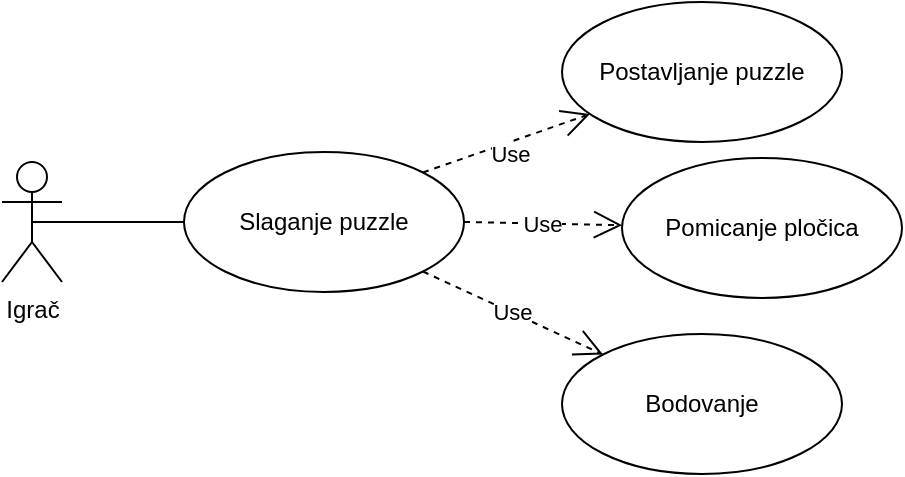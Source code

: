 <mxfile version="14.2.9" type="github" pages="11">
  <diagram id="ABzNk8jfE5BGgJ8WK-yH" name="useCase Slaganje puzzle">
    <mxGraphModel dx="868" dy="425" grid="1" gridSize="10" guides="1" tooltips="1" connect="1" arrows="1" fold="1" page="1" pageScale="1" pageWidth="827" pageHeight="1169" math="0" shadow="0">
      <root>
        <mxCell id="0" />
        <mxCell id="1" parent="0" />
        <mxCell id="TqRhluqHjusQqwO5MF7h-1" value="Igrač&lt;br&gt;" style="shape=umlActor;verticalLabelPosition=bottom;verticalAlign=top;html=1;outlineConnect=0;" parent="1" vertex="1">
          <mxGeometry x="90" y="160" width="30" height="60" as="geometry" />
        </mxCell>
        <mxCell id="TqRhluqHjusQqwO5MF7h-2" value="Slaganje puzzle" style="ellipse;whiteSpace=wrap;html=1;" parent="1" vertex="1">
          <mxGeometry x="181" y="155" width="140" height="70" as="geometry" />
        </mxCell>
        <mxCell id="TqRhluqHjusQqwO5MF7h-6" value="Postavljanje puzzle" style="ellipse;whiteSpace=wrap;html=1;" parent="1" vertex="1">
          <mxGeometry x="370" y="80" width="140" height="70" as="geometry" />
        </mxCell>
        <mxCell id="TqRhluqHjusQqwO5MF7h-7" value="Pomicanje pločica" style="ellipse;whiteSpace=wrap;html=1;" parent="1" vertex="1">
          <mxGeometry x="400" y="158" width="140" height="70" as="geometry" />
        </mxCell>
        <mxCell id="TqRhluqHjusQqwO5MF7h-8" value="Bodovanje" style="ellipse;whiteSpace=wrap;html=1;" parent="1" vertex="1">
          <mxGeometry x="370" y="246" width="140" height="70" as="geometry" />
        </mxCell>
        <mxCell id="TqRhluqHjusQqwO5MF7h-9" value="Use" style="endArrow=open;endSize=12;dashed=1;html=1;exitX=1;exitY=0.5;exitDx=0;exitDy=0;" parent="1" source="TqRhluqHjusQqwO5MF7h-2" target="TqRhluqHjusQqwO5MF7h-7" edge="1">
          <mxGeometry width="160" relative="1" as="geometry">
            <mxPoint x="340" y="193" as="sourcePoint" />
            <mxPoint x="400" y="189.5" as="targetPoint" />
          </mxGeometry>
        </mxCell>
        <mxCell id="TqRhluqHjusQqwO5MF7h-11" value="Use" style="endArrow=open;endSize=12;dashed=1;html=1;exitX=1;exitY=0;exitDx=0;exitDy=0;entryX=0.1;entryY=0.8;entryDx=0;entryDy=0;entryPerimeter=0;" parent="1" source="TqRhluqHjusQqwO5MF7h-2" target="TqRhluqHjusQqwO5MF7h-6" edge="1">
          <mxGeometry x="0.007" y="-6" width="160" relative="1" as="geometry">
            <mxPoint x="280" y="163" as="sourcePoint" />
            <mxPoint x="380" y="129" as="targetPoint" />
            <Array as="points" />
            <mxPoint as="offset" />
          </mxGeometry>
        </mxCell>
        <mxCell id="TqRhluqHjusQqwO5MF7h-12" value="Use" style="endArrow=open;endSize=12;dashed=1;html=1;exitX=1;exitY=1;exitDx=0;exitDy=0;entryX=0;entryY=0;entryDx=0;entryDy=0;" parent="1" source="TqRhluqHjusQqwO5MF7h-2" target="TqRhluqHjusQqwO5MF7h-8" edge="1">
          <mxGeometry width="160" relative="1" as="geometry">
            <mxPoint x="320" y="210" as="sourcePoint" />
            <mxPoint x="480" y="210" as="targetPoint" />
          </mxGeometry>
        </mxCell>
        <mxCell id="TqRhluqHjusQqwO5MF7h-14" value="" style="endArrow=none;html=1;exitX=0.5;exitY=0.5;exitDx=0;exitDy=0;exitPerimeter=0;entryX=0;entryY=0.5;entryDx=0;entryDy=0;" parent="1" source="TqRhluqHjusQqwO5MF7h-1" target="TqRhluqHjusQqwO5MF7h-2" edge="1">
          <mxGeometry width="50" height="50" relative="1" as="geometry">
            <mxPoint x="150" y="240" as="sourcePoint" />
            <mxPoint x="200" y="190" as="targetPoint" />
          </mxGeometry>
        </mxCell>
      </root>
    </mxGraphModel>
  </diagram>
  <diagram id="dOdkRukgToVbBHydu_6k" name="Activity Slaganje puzzle">
    <mxGraphModel dx="874" dy="425" grid="1" gridSize="10" guides="1" tooltips="1" connect="1" arrows="1" fold="1" page="1" pageScale="1" pageWidth="827" pageHeight="1169" math="0" shadow="0">
      <root>
        <mxCell id="NZyExPVuPPFuQeGKFaT2-0" />
        <mxCell id="NZyExPVuPPFuQeGKFaT2-1" parent="NZyExPVuPPFuQeGKFaT2-0" />
        <mxCell id="NZyExPVuPPFuQeGKFaT2-2" value="" style="ellipse;html=1;shape=startState;fillColor=#000000;strokeColor=#ff0000;" parent="NZyExPVuPPFuQeGKFaT2-1" vertex="1">
          <mxGeometry x="260" y="51" width="30" height="30" as="geometry" />
        </mxCell>
        <mxCell id="NZyExPVuPPFuQeGKFaT2-3" value="" style="edgeStyle=orthogonalEdgeStyle;html=1;verticalAlign=bottom;endArrow=open;endSize=8;strokeColor=#ff0000;exitX=0.5;exitY=1;exitDx=0;exitDy=0;" parent="NZyExPVuPPFuQeGKFaT2-1" source="NZyExPVuPPFuQeGKFaT2-2" target="NZyExPVuPPFuQeGKFaT2-4" edge="1">
          <mxGeometry relative="1" as="geometry">
            <mxPoint x="275" y="130" as="targetPoint" />
          </mxGeometry>
        </mxCell>
        <mxCell id="NZyExPVuPPFuQeGKFaT2-4" value="Postavljanje puzzle" style="rounded=1;whiteSpace=wrap;html=1;arcSize=40;fontColor=#000000;fillColor=#ffffc0;strokeColor=#ff0000;" parent="NZyExPVuPPFuQeGKFaT2-1" vertex="1">
          <mxGeometry x="215" y="130" width="120" height="40" as="geometry" />
        </mxCell>
        <mxCell id="NZyExPVuPPFuQeGKFaT2-5" value="" style="edgeStyle=orthogonalEdgeStyle;html=1;verticalAlign=bottom;endArrow=open;endSize=8;strokeColor=#ff0000;entryX=0.5;entryY=0;entryDx=0;entryDy=0;" parent="NZyExPVuPPFuQeGKFaT2-1" source="NZyExPVuPPFuQeGKFaT2-4" target="NZyExPVuPPFuQeGKFaT2-6" edge="1">
          <mxGeometry relative="1" as="geometry">
            <mxPoint x="275" y="240" as="targetPoint" />
          </mxGeometry>
        </mxCell>
        <mxCell id="NZyExPVuPPFuQeGKFaT2-6" value="Složena puzzle" style="rhombus;whiteSpace=wrap;html=1;fillColor=#ffffc0;strokeColor=#ff0000;" parent="NZyExPVuPPFuQeGKFaT2-1" vertex="1">
          <mxGeometry x="208" y="229" width="134" height="70" as="geometry" />
        </mxCell>
        <mxCell id="NZyExPVuPPFuQeGKFaT2-7" value="no" style="edgeStyle=orthogonalEdgeStyle;html=1;align=left;verticalAlign=bottom;endArrow=open;endSize=8;strokeColor=#ff0000;entryX=0;entryY=0.5;entryDx=0;entryDy=0;" parent="NZyExPVuPPFuQeGKFaT2-1" source="NZyExPVuPPFuQeGKFaT2-6" target="NZyExPVuPPFuQeGKFaT2-11" edge="1">
          <mxGeometry x="-1" relative="1" as="geometry">
            <mxPoint x="414" y="242" as="targetPoint" />
          </mxGeometry>
        </mxCell>
        <mxCell id="NZyExPVuPPFuQeGKFaT2-8" value="yes" style="edgeStyle=orthogonalEdgeStyle;html=1;align=left;verticalAlign=top;endArrow=open;endSize=8;strokeColor=#ff0000;entryX=0.5;entryY=0;entryDx=0;entryDy=0;" parent="NZyExPVuPPFuQeGKFaT2-1" source="NZyExPVuPPFuQeGKFaT2-6" target="NZyExPVuPPFuQeGKFaT2-9" edge="1">
          <mxGeometry x="-1" relative="1" as="geometry">
            <mxPoint x="275" y="360" as="targetPoint" />
          </mxGeometry>
        </mxCell>
        <mxCell id="NZyExPVuPPFuQeGKFaT2-9" value="Bodovanje" style="rounded=1;whiteSpace=wrap;html=1;arcSize=40;fontColor=#000000;fillColor=#ffffc0;strokeColor=#ff0000;" parent="NZyExPVuPPFuQeGKFaT2-1" vertex="1">
          <mxGeometry x="215" y="375" width="120" height="40" as="geometry" />
        </mxCell>
        <mxCell id="NZyExPVuPPFuQeGKFaT2-10" value="" style="edgeStyle=orthogonalEdgeStyle;html=1;verticalAlign=bottom;endArrow=open;endSize=8;strokeColor=#ff0000;entryX=0.5;entryY=0;entryDx=0;entryDy=0;" parent="NZyExPVuPPFuQeGKFaT2-1" source="NZyExPVuPPFuQeGKFaT2-9" target="NZyExPVuPPFuQeGKFaT2-17" edge="1">
          <mxGeometry relative="1" as="geometry">
            <mxPoint x="275" y="445" as="targetPoint" />
          </mxGeometry>
        </mxCell>
        <mxCell id="NZyExPVuPPFuQeGKFaT2-11" value="Pomicanje pločica" style="rounded=1;whiteSpace=wrap;html=1;arcSize=40;fontColor=#000000;fillColor=#ffffc0;strokeColor=#ff0000;" parent="NZyExPVuPPFuQeGKFaT2-1" vertex="1">
          <mxGeometry x="380" y="312" width="120" height="40" as="geometry" />
        </mxCell>
        <mxCell id="NZyExPVuPPFuQeGKFaT2-12" value="" style="edgeStyle=orthogonalEdgeStyle;html=1;verticalAlign=bottom;endArrow=open;endSize=8;strokeColor=#ff0000;entryX=0;entryY=0.5;entryDx=0;entryDy=0;" parent="NZyExPVuPPFuQeGKFaT2-1" source="NZyExPVuPPFuQeGKFaT2-11" target="NZyExPVuPPFuQeGKFaT2-6" edge="1">
          <mxGeometry relative="1" as="geometry">
            <mxPoint x="480" y="332" as="targetPoint" />
          </mxGeometry>
        </mxCell>
        <mxCell id="NZyExPVuPPFuQeGKFaT2-17" value="" style="ellipse;html=1;shape=endState;fillColor=#000000;strokeColor=#ff0000;" parent="NZyExPVuPPFuQeGKFaT2-1" vertex="1">
          <mxGeometry x="260" y="465" width="30" height="30" as="geometry" />
        </mxCell>
        <mxCell id="jeB9sn5q6MrNeOQXtJGa-2" value="&lt;div&gt;#0 Prikaži početak igre&lt;/div&gt;" style="text;html=1;align=center;verticalAlign=middle;resizable=0;points=[];autosize=1;" parent="NZyExPVuPPFuQeGKFaT2-1" vertex="1">
          <mxGeometry x="310" y="61" width="140" height="20" as="geometry" />
        </mxCell>
        <mxCell id="jeB9sn5q6MrNeOQXtJGa-4" value="#1" style="text;html=1;align=center;verticalAlign=middle;resizable=0;points=[];autosize=1;" parent="NZyExPVuPPFuQeGKFaT2-1" vertex="1">
          <mxGeometry x="125" y="140" width="30" height="20" as="geometry" />
        </mxCell>
        <mxCell id="jeB9sn5q6MrNeOQXtJGa-5" value="#2" style="text;html=1;align=center;verticalAlign=middle;resizable=0;points=[];autosize=1;" parent="NZyExPVuPPFuQeGKFaT2-1" vertex="1">
          <mxGeometry x="125" y="242" width="30" height="20" as="geometry" />
        </mxCell>
        <mxCell id="jeB9sn5q6MrNeOQXtJGa-6" value="#3" style="text;html=1;align=center;verticalAlign=middle;resizable=0;points=[];autosize=1;" parent="NZyExPVuPPFuQeGKFaT2-1" vertex="1">
          <mxGeometry x="425" y="279" width="30" height="20" as="geometry" />
        </mxCell>
        <mxCell id="jeB9sn5q6MrNeOQXtJGa-7" value="#4" style="text;html=1;align=center;verticalAlign=middle;resizable=0;points=[];autosize=1;" parent="NZyExPVuPPFuQeGKFaT2-1" vertex="1">
          <mxGeometry x="125" y="375" width="30" height="20" as="geometry" />
        </mxCell>
      </root>
    </mxGraphModel>
  </diagram>
  <diagram id="KVRyMf5aF5UDWe_lD_bD" name="Activity Postavljanje puzzle">
    <mxGraphModel dx="874" dy="425" grid="1" gridSize="10" guides="1" tooltips="1" connect="1" arrows="1" fold="1" page="1" pageScale="1" pageWidth="827" pageHeight="1169" math="0" shadow="0">
      <root>
        <mxCell id="6_0tBwCjn-_xRzzKIpzM-0" />
        <mxCell id="6_0tBwCjn-_xRzzKIpzM-1" parent="6_0tBwCjn-_xRzzKIpzM-0" />
        <mxCell id="6_0tBwCjn-_xRzzKIpzM-2" value="" style="ellipse;html=1;shape=startState;fillColor=#000000;strokeColor=#ff0000;" parent="6_0tBwCjn-_xRzzKIpzM-1" vertex="1">
          <mxGeometry x="270" y="50" width="30" height="30" as="geometry" />
        </mxCell>
        <mxCell id="6_0tBwCjn-_xRzzKIpzM-3" value="" style="edgeStyle=orthogonalEdgeStyle;html=1;verticalAlign=bottom;endArrow=open;endSize=8;strokeColor=#ff0000;exitX=0.5;exitY=1;exitDx=0;exitDy=0;" parent="6_0tBwCjn-_xRzzKIpzM-1" source="6_0tBwCjn-_xRzzKIpzM-2" target="6_0tBwCjn-_xRzzKIpzM-16" edge="1">
          <mxGeometry relative="1" as="geometry">
            <mxPoint x="285" y="83" as="targetPoint" />
            <mxPoint x="285" y="33" as="sourcePoint" />
          </mxGeometry>
        </mxCell>
        <mxCell id="6_0tBwCjn-_xRzzKIpzM-16" value="Igra promiješa puzzle" style="rounded=1;whiteSpace=wrap;html=1;arcSize=40;fillColor=#f8cecc;strokeColor=#b85450;" parent="6_0tBwCjn-_xRzzKIpzM-1" vertex="1">
          <mxGeometry x="225" y="120" width="120" height="40" as="geometry" />
        </mxCell>
        <mxCell id="6_0tBwCjn-_xRzzKIpzM-18" value="Igra pokreće timer" style="rounded=1;whiteSpace=wrap;html=1;arcSize=40;fillColor=#f8cecc;strokeColor=#b85450;" parent="6_0tBwCjn-_xRzzKIpzM-1" vertex="1">
          <mxGeometry x="225" y="260" width="120" height="40" as="geometry" />
        </mxCell>
        <mxCell id="6_0tBwCjn-_xRzzKIpzM-19" value="" style="edgeStyle=orthogonalEdgeStyle;html=1;verticalAlign=bottom;endArrow=open;endSize=8;strokeColor=#ff0000;entryX=0.5;entryY=0;entryDx=0;entryDy=0;" parent="6_0tBwCjn-_xRzzKIpzM-1" source="6_0tBwCjn-_xRzzKIpzM-18" target="6_0tBwCjn-_xRzzKIpzM-20" edge="1">
          <mxGeometry relative="1" as="geometry">
            <mxPoint x="285" y="386" as="targetPoint" />
          </mxGeometry>
        </mxCell>
        <mxCell id="6_0tBwCjn-_xRzzKIpzM-20" value="Igra postavlja brojač poteza na 0" style="rounded=1;whiteSpace=wrap;html=1;arcSize=40;fillColor=#f8cecc;strokeColor=#b85450;" parent="6_0tBwCjn-_xRzzKIpzM-1" vertex="1">
          <mxGeometry x="225" y="330" width="120" height="40" as="geometry" />
        </mxCell>
        <mxCell id="6_0tBwCjn-_xRzzKIpzM-21" value="" style="edgeStyle=orthogonalEdgeStyle;html=1;verticalAlign=bottom;endArrow=open;endSize=8;strokeColor=#ff0000;entryX=0.5;entryY=0;entryDx=0;entryDy=0;" parent="6_0tBwCjn-_xRzzKIpzM-1" source="6_0tBwCjn-_xRzzKIpzM-20" target="6_0tBwCjn-_xRzzKIpzM-22" edge="1">
          <mxGeometry relative="1" as="geometry">
            <mxPoint x="285" y="491" as="targetPoint" />
          </mxGeometry>
        </mxCell>
        <mxCell id="6_0tBwCjn-_xRzzKIpzM-22" value="" style="ellipse;html=1;shape=endState;fillColor=#000000;strokeColor=#ff0000;" parent="6_0tBwCjn-_xRzzKIpzM-1" vertex="1">
          <mxGeometry x="270" y="406" width="30" height="30" as="geometry" />
        </mxCell>
        <mxCell id="zVwewEzXUJh-TpjD8jrh-1" value="Igra prikaže promiješanu puzzle" style="rounded=1;whiteSpace=wrap;html=1;arcSize=40;fillColor=#dae8fc;strokeColor=#6c8ebf;" parent="6_0tBwCjn-_xRzzKIpzM-1" vertex="1">
          <mxGeometry x="225" y="190" width="120" height="40" as="geometry" />
        </mxCell>
        <mxCell id="zVwewEzXUJh-TpjD8jrh-2" value="" style="edgeStyle=orthogonalEdgeStyle;html=1;verticalAlign=bottom;endArrow=open;endSize=8;strokeColor=#ff0000;" parent="6_0tBwCjn-_xRzzKIpzM-1" source="zVwewEzXUJh-TpjD8jrh-1" target="6_0tBwCjn-_xRzzKIpzM-18" edge="1">
          <mxGeometry relative="1" as="geometry">
            <mxPoint x="140" y="250" as="targetPoint" />
          </mxGeometry>
        </mxCell>
        <mxCell id="zVwewEzXUJh-TpjD8jrh-3" value="" style="edgeStyle=orthogonalEdgeStyle;html=1;verticalAlign=bottom;endArrow=open;endSize=8;strokeColor=#ff0000;entryX=0.5;entryY=0;entryDx=0;entryDy=0;exitX=0.5;exitY=1;exitDx=0;exitDy=0;" parent="6_0tBwCjn-_xRzzKIpzM-1" source="6_0tBwCjn-_xRzzKIpzM-16" target="zVwewEzXUJh-TpjD8jrh-1" edge="1">
          <mxGeometry relative="1" as="geometry">
            <mxPoint x="295" y="250" as="targetPoint" />
            <mxPoint x="295" y="210" as="sourcePoint" />
          </mxGeometry>
        </mxCell>
        <mxCell id="Hu0zFTlRW91OCkGpsLya-0" value="#1.1" style="text;html=1;strokeColor=none;fillColor=none;align=center;verticalAlign=middle;whiteSpace=wrap;rounded=0;" parent="6_0tBwCjn-_xRzzKIpzM-1" vertex="1">
          <mxGeometry x="160" y="130" width="40" height="20" as="geometry" />
        </mxCell>
        <mxCell id="Hu0zFTlRW91OCkGpsLya-1" value="#1.2" style="text;html=1;strokeColor=none;fillColor=none;align=center;verticalAlign=middle;whiteSpace=wrap;rounded=0;" parent="6_0tBwCjn-_xRzzKIpzM-1" vertex="1">
          <mxGeometry x="160" y="200" width="40" height="20" as="geometry" />
        </mxCell>
        <mxCell id="Hu0zFTlRW91OCkGpsLya-2" value="#1.3" style="text;html=1;strokeColor=none;fillColor=none;align=center;verticalAlign=middle;whiteSpace=wrap;rounded=0;" parent="6_0tBwCjn-_xRzzKIpzM-1" vertex="1">
          <mxGeometry x="160" y="270" width="40" height="20" as="geometry" />
        </mxCell>
        <mxCell id="Hu0zFTlRW91OCkGpsLya-3" value="#1.4" style="text;html=1;strokeColor=none;fillColor=none;align=center;verticalAlign=middle;whiteSpace=wrap;rounded=0;" parent="6_0tBwCjn-_xRzzKIpzM-1" vertex="1">
          <mxGeometry x="160" y="340" width="40" height="20" as="geometry" />
        </mxCell>
      </root>
    </mxGraphModel>
  </diagram>
  <diagram id="7SWt9OSOsTCg3pqRx_dJ" name="Activity Pomicanje pločica">
    <mxGraphModel dx="1249" dy="607" grid="1" gridSize="10" guides="1" tooltips="1" connect="1" arrows="1" fold="1" page="1" pageScale="1" pageWidth="827" pageHeight="1169" math="0" shadow="0">
      <root>
        <mxCell id="d-bgL5WvYxpQSRYXARBZ-0" />
        <mxCell id="d-bgL5WvYxpQSRYXARBZ-1" parent="d-bgL5WvYxpQSRYXARBZ-0" />
        <mxCell id="d-bgL5WvYxpQSRYXARBZ-2" value="" style="ellipse;html=1;shape=startState;fillColor=#000000;strokeColor=#ff0000;" parent="d-bgL5WvYxpQSRYXARBZ-1" vertex="1">
          <mxGeometry x="384" y="70" width="30" height="30" as="geometry" />
        </mxCell>
        <mxCell id="d-bgL5WvYxpQSRYXARBZ-3" value="" style="edgeStyle=orthogonalEdgeStyle;html=1;verticalAlign=bottom;endArrow=open;endSize=8;strokeColor=#ff0000;entryX=0.5;entryY=0;entryDx=0;entryDy=0;" parent="d-bgL5WvYxpQSRYXARBZ-1" source="d-bgL5WvYxpQSRYXARBZ-2" target="d-bgL5WvYxpQSRYXARBZ-5" edge="1">
          <mxGeometry relative="1" as="geometry">
            <mxPoint x="399" y="160" as="targetPoint" />
          </mxGeometry>
        </mxCell>
        <mxCell id="d-bgL5WvYxpQSRYXARBZ-4" value="" style="ellipse;html=1;shape=endState;fillColor=#000000;strokeColor=#ff0000;" parent="d-bgL5WvYxpQSRYXARBZ-1" vertex="1">
          <mxGeometry x="384" y="670" width="30" height="30" as="geometry" />
        </mxCell>
        <mxCell id="d-bgL5WvYxpQSRYXARBZ-5" value="Igrač bira pločicu za pomicanje na prazno mjesto" style="rounded=1;whiteSpace=wrap;html=1;arcSize=40;fillColor=#f8cecc;strokeColor=#b85450;" parent="d-bgL5WvYxpQSRYXARBZ-1" vertex="1">
          <mxGeometry x="333.5" y="140" width="131" height="60" as="geometry" />
        </mxCell>
        <mxCell id="d-bgL5WvYxpQSRYXARBZ-6" value="" style="edgeStyle=orthogonalEdgeStyle;html=1;verticalAlign=bottom;endArrow=open;endSize=8;strokeColor=#ff0000;entryX=0.5;entryY=0;entryDx=0;entryDy=0;" parent="d-bgL5WvYxpQSRYXARBZ-1" source="d-bgL5WvYxpQSRYXARBZ-5" target="29lR0QkIkaasCMdqtyr4-0" edge="1">
          <mxGeometry relative="1" as="geometry">
            <mxPoint x="399" y="260" as="targetPoint" />
          </mxGeometry>
        </mxCell>
        <mxCell id="d-bgL5WvYxpQSRYXARBZ-7" value="Igra bilježi brojač poteza" style="rounded=1;whiteSpace=wrap;html=1;arcSize=40;fillColor=#f8cecc;strokeColor=#b85450;" parent="d-bgL5WvYxpQSRYXARBZ-1" vertex="1">
          <mxGeometry x="339" y="320" width="120" height="40" as="geometry" />
        </mxCell>
        <mxCell id="d-bgL5WvYxpQSRYXARBZ-8" value="" style="edgeStyle=orthogonalEdgeStyle;html=1;verticalAlign=bottom;endArrow=open;endSize=8;strokeColor=#ff0000;entryX=0.5;entryY=0;entryDx=0;entryDy=0;" parent="d-bgL5WvYxpQSRYXARBZ-1" source="d-bgL5WvYxpQSRYXARBZ-7" target="29lR0QkIkaasCMdqtyr4-2" edge="1">
          <mxGeometry relative="1" as="geometry">
            <mxPoint x="399" y="400" as="targetPoint" />
          </mxGeometry>
        </mxCell>
        <mxCell id="d-bgL5WvYxpQSRYXARBZ-14" value="Igra provjerava je li puzzle složena" style="rhombus;whiteSpace=wrap;html=1;fillColor=#f8cecc;strokeColor=#b85450;" parent="d-bgL5WvYxpQSRYXARBZ-1" vertex="1">
          <mxGeometry x="329" y="490" width="140" height="120" as="geometry" />
        </mxCell>
        <mxCell id="d-bgL5WvYxpQSRYXARBZ-15" value="no" style="edgeStyle=orthogonalEdgeStyle;html=1;align=left;verticalAlign=bottom;endArrow=open;endSize=8;strokeColor=#ff0000;entryX=1;entryY=0.5;entryDx=0;entryDy=0;" parent="d-bgL5WvYxpQSRYXARBZ-1" source="d-bgL5WvYxpQSRYXARBZ-14" target="d-bgL5WvYxpQSRYXARBZ-5" edge="1">
          <mxGeometry x="-1" relative="1" as="geometry">
            <mxPoint x="540" y="450" as="targetPoint" />
            <Array as="points">
              <mxPoint x="550" y="550" />
              <mxPoint x="550" y="170" />
            </Array>
          </mxGeometry>
        </mxCell>
        <mxCell id="d-bgL5WvYxpQSRYXARBZ-16" value="yes" style="edgeStyle=orthogonalEdgeStyle;html=1;align=left;verticalAlign=top;endArrow=open;endSize=8;strokeColor=#ff0000;entryX=0.5;entryY=0;entryDx=0;entryDy=0;" parent="d-bgL5WvYxpQSRYXARBZ-1" source="d-bgL5WvYxpQSRYXARBZ-14" target="d-bgL5WvYxpQSRYXARBZ-4" edge="1">
          <mxGeometry x="-1" relative="1" as="geometry">
            <mxPoint x="398.5" y="660" as="targetPoint" />
          </mxGeometry>
        </mxCell>
        <mxCell id="29lR0QkIkaasCMdqtyr4-0" value="Igra postavlja pločicu na prazno mjesto" style="rounded=1;whiteSpace=wrap;html=1;arcSize=40;fillColor=#f8cecc;strokeColor=#b85450;" parent="d-bgL5WvYxpQSRYXARBZ-1" vertex="1">
          <mxGeometry x="332" y="230" width="135" height="50" as="geometry" />
        </mxCell>
        <mxCell id="29lR0QkIkaasCMdqtyr4-1" value="" style="edgeStyle=orthogonalEdgeStyle;html=1;verticalAlign=bottom;endArrow=open;endSize=8;strokeColor=#ff0000;entryX=0.5;entryY=0;entryDx=0;entryDy=0;" parent="d-bgL5WvYxpQSRYXARBZ-1" source="29lR0QkIkaasCMdqtyr4-0" target="d-bgL5WvYxpQSRYXARBZ-7" edge="1">
          <mxGeometry relative="1" as="geometry">
            <mxPoint x="380" y="360" as="targetPoint" />
          </mxGeometry>
        </mxCell>
        <mxCell id="29lR0QkIkaasCMdqtyr4-2" value="Igra prikaže trenutno stanje puzzle" style="rounded=1;whiteSpace=wrap;html=1;arcSize=40;fillColor=#dae8fc;strokeColor=#6c8ebf;" parent="d-bgL5WvYxpQSRYXARBZ-1" vertex="1">
          <mxGeometry x="330.5" y="400" width="138.5" height="50" as="geometry" />
        </mxCell>
        <mxCell id="29lR0QkIkaasCMdqtyr4-3" value="" style="edgeStyle=orthogonalEdgeStyle;html=1;verticalAlign=bottom;endArrow=open;endSize=8;strokeColor=#ff0000;entryX=0.5;entryY=0;entryDx=0;entryDy=0;" parent="d-bgL5WvYxpQSRYXARBZ-1" source="29lR0QkIkaasCMdqtyr4-2" target="d-bgL5WvYxpQSRYXARBZ-14" edge="1">
          <mxGeometry relative="1" as="geometry">
            <mxPoint x="310" y="510" as="targetPoint" />
          </mxGeometry>
        </mxCell>
        <mxCell id="29lR0QkIkaasCMdqtyr4-8" value="#2.1" style="text;html=1;strokeColor=none;fillColor=none;align=center;verticalAlign=middle;whiteSpace=wrap;rounded=0;" parent="d-bgL5WvYxpQSRYXARBZ-1" vertex="1">
          <mxGeometry x="260" y="160" width="40" height="20" as="geometry" />
        </mxCell>
        <mxCell id="29lR0QkIkaasCMdqtyr4-9" value="#2.2" style="text;html=1;strokeColor=none;fillColor=none;align=center;verticalAlign=middle;whiteSpace=wrap;rounded=0;" parent="d-bgL5WvYxpQSRYXARBZ-1" vertex="1">
          <mxGeometry x="260" y="240" width="40" height="20" as="geometry" />
        </mxCell>
        <mxCell id="29lR0QkIkaasCMdqtyr4-10" value="#2.3" style="text;html=1;strokeColor=none;fillColor=none;align=center;verticalAlign=middle;whiteSpace=wrap;rounded=0;" parent="d-bgL5WvYxpQSRYXARBZ-1" vertex="1">
          <mxGeometry x="260" y="330" width="40" height="20" as="geometry" />
        </mxCell>
        <mxCell id="29lR0QkIkaasCMdqtyr4-11" value="#2.4" style="text;html=1;strokeColor=none;fillColor=none;align=center;verticalAlign=middle;whiteSpace=wrap;rounded=0;" parent="d-bgL5WvYxpQSRYXARBZ-1" vertex="1">
          <mxGeometry x="260" y="415" width="40" height="20" as="geometry" />
        </mxCell>
        <mxCell id="29lR0QkIkaasCMdqtyr4-12" value="#2.5" style="text;html=1;strokeColor=none;fillColor=none;align=center;verticalAlign=middle;whiteSpace=wrap;rounded=0;" parent="d-bgL5WvYxpQSRYXARBZ-1" vertex="1">
          <mxGeometry x="260" y="540" width="40" height="20" as="geometry" />
        </mxCell>
      </root>
    </mxGraphModel>
  </diagram>
  <diagram id="XtERE2yhCBqN3wsXxSOy" name="Activity Bodovanje">
    <mxGraphModel dx="1345" dy="654" grid="1" gridSize="10" guides="1" tooltips="1" connect="1" arrows="1" fold="1" page="1" pageScale="1" pageWidth="827" pageHeight="1169" math="0" shadow="0">
      <root>
        <mxCell id="uBNxHsTsjStm8blS5BhB-0" />
        <mxCell id="uBNxHsTsjStm8blS5BhB-1" parent="uBNxHsTsjStm8blS5BhB-0" />
        <mxCell id="uBNxHsTsjStm8blS5BhB-2" value="" style="ellipse;html=1;shape=startState;fillColor=#000000;strokeColor=#ff0000;" parent="uBNxHsTsjStm8blS5BhB-1" vertex="1">
          <mxGeometry x="384.5" y="10" width="30" height="30" as="geometry" />
        </mxCell>
        <mxCell id="uBNxHsTsjStm8blS5BhB-3" value="" style="edgeStyle=orthogonalEdgeStyle;html=1;verticalAlign=bottom;endArrow=open;endSize=8;strokeColor=#ff0000;entryX=0.5;entryY=0;entryDx=0;entryDy=0;" parent="uBNxHsTsjStm8blS5BhB-1" source="uBNxHsTsjStm8blS5BhB-2" target="YUBnoMNzJyq8aP17VCag-0" edge="1">
          <mxGeometry relative="1" as="geometry">
            <mxPoint x="399" y="70" as="targetPoint" />
            <mxPoint x="398" y="40" as="sourcePoint" />
          </mxGeometry>
        </mxCell>
        <mxCell id="uBNxHsTsjStm8blS5BhB-4" value="" style="ellipse;html=1;shape=endState;fillColor=#000000;strokeColor=#ff0000;" parent="uBNxHsTsjStm8blS5BhB-1" vertex="1">
          <mxGeometry x="384" y="600" width="30" height="30" as="geometry" />
        </mxCell>
        <mxCell id="uBNxHsTsjStm8blS5BhB-5" value="Igra prikaže unos imena" style="rounded=1;whiteSpace=wrap;html=1;arcSize=40;fillColor=#dae8fc;strokeColor=#6c8ebf;" parent="uBNxHsTsjStm8blS5BhB-1" vertex="1">
          <mxGeometry x="339.5" y="160" width="120" height="40" as="geometry" />
        </mxCell>
        <mxCell id="uBNxHsTsjStm8blS5BhB-6" value="" style="edgeStyle=orthogonalEdgeStyle;html=1;verticalAlign=bottom;endArrow=open;endSize=8;strokeColor=#ff0000;entryX=0.5;entryY=0;entryDx=0;entryDy=0;" parent="uBNxHsTsjStm8blS5BhB-1" source="uBNxHsTsjStm8blS5BhB-5" target="uBNxHsTsjStm8blS5BhB-8" edge="1">
          <mxGeometry relative="1" as="geometry">
            <mxPoint x="399" y="200" as="targetPoint" />
          </mxGeometry>
        </mxCell>
        <mxCell id="uBNxHsTsjStm8blS5BhB-8" value="Igrač unese ime" style="rounded=1;whiteSpace=wrap;html=1;arcSize=40;fillColor=#dae8fc;strokeColor=#6c8ebf;" parent="uBNxHsTsjStm8blS5BhB-1" vertex="1">
          <mxGeometry x="339" y="240" width="120" height="40" as="geometry" />
        </mxCell>
        <mxCell id="uBNxHsTsjStm8blS5BhB-9" value="" style="edgeStyle=orthogonalEdgeStyle;html=1;verticalAlign=bottom;endArrow=open;endSize=8;strokeColor=#ff0000;entryX=0.5;entryY=0;entryDx=0;entryDy=0;" parent="uBNxHsTsjStm8blS5BhB-1" source="uBNxHsTsjStm8blS5BhB-8" target="uBNxHsTsjStm8blS5BhB-10" edge="1">
          <mxGeometry relative="1" as="geometry">
            <mxPoint x="399" y="310" as="targetPoint" />
          </mxGeometry>
        </mxCell>
        <mxCell id="uBNxHsTsjStm8blS5BhB-10" value="Igra provjerava valjanost imena" style="rhombus;whiteSpace=wrap;html=1;fillColor=#dae8fc;strokeColor=#6c8ebf;" parent="uBNxHsTsjStm8blS5BhB-1" vertex="1">
          <mxGeometry x="334" y="320" width="130" height="110" as="geometry" />
        </mxCell>
        <mxCell id="uBNxHsTsjStm8blS5BhB-11" value="no" style="edgeStyle=orthogonalEdgeStyle;html=1;align=left;verticalAlign=bottom;endArrow=open;endSize=8;strokeColor=#ff0000;entryX=1;entryY=0.5;entryDx=0;entryDy=0;" parent="uBNxHsTsjStm8blS5BhB-1" source="uBNxHsTsjStm8blS5BhB-10" target="uBNxHsTsjStm8blS5BhB-5" edge="1">
          <mxGeometry x="-1" relative="1" as="geometry">
            <mxPoint x="520" y="170" as="targetPoint" />
            <Array as="points">
              <mxPoint x="520" y="375" />
              <mxPoint x="520" y="180" />
            </Array>
          </mxGeometry>
        </mxCell>
        <mxCell id="uBNxHsTsjStm8blS5BhB-12" value="yes" style="edgeStyle=orthogonalEdgeStyle;html=1;align=left;verticalAlign=top;endArrow=open;endSize=8;strokeColor=#ff0000;entryX=0.5;entryY=0;entryDx=0;entryDy=0;" parent="uBNxHsTsjStm8blS5BhB-1" target="uBNxHsTsjStm8blS5BhB-13" edge="1">
          <mxGeometry x="-0.958" y="15" relative="1" as="geometry">
            <mxPoint x="399" y="500" as="targetPoint" />
            <mxPoint x="398" y="430" as="sourcePoint" />
            <Array as="points">
              <mxPoint x="399" y="430" />
            </Array>
            <mxPoint x="-4" y="-10" as="offset" />
          </mxGeometry>
        </mxCell>
        <mxCell id="uBNxHsTsjStm8blS5BhB-13" value="Igra prikaže rezultat igrača" style="rounded=1;whiteSpace=wrap;html=1;arcSize=40;fillColor=#dae8fc;strokeColor=#6c8ebf;" parent="uBNxHsTsjStm8blS5BhB-1" vertex="1">
          <mxGeometry x="334" y="500" width="131" height="50" as="geometry" />
        </mxCell>
        <mxCell id="uBNxHsTsjStm8blS5BhB-14" value="" style="edgeStyle=orthogonalEdgeStyle;html=1;verticalAlign=bottom;endArrow=open;endSize=8;strokeColor=#ff0000;entryX=0.5;entryY=0;entryDx=0;entryDy=0;" parent="uBNxHsTsjStm8blS5BhB-1" source="uBNxHsTsjStm8blS5BhB-13" target="uBNxHsTsjStm8blS5BhB-4" edge="1">
          <mxGeometry relative="1" as="geometry">
            <mxPoint x="399" y="610" as="targetPoint" />
          </mxGeometry>
        </mxCell>
        <mxCell id="YUBnoMNzJyq8aP17VCag-0" value="Igra zaustavlja timer" style="rounded=1;whiteSpace=wrap;html=1;arcSize=40;fillColor=#f8cecc;strokeColor=#b85450;" parent="uBNxHsTsjStm8blS5BhB-1" vertex="1">
          <mxGeometry x="339.5" y="80" width="120" height="40" as="geometry" />
        </mxCell>
        <mxCell id="YUBnoMNzJyq8aP17VCag-1" value="" style="edgeStyle=orthogonalEdgeStyle;html=1;verticalAlign=bottom;endArrow=open;endSize=8;strokeColor=#ff0000;entryX=0.5;entryY=0;entryDx=0;entryDy=0;" parent="uBNxHsTsjStm8blS5BhB-1" source="YUBnoMNzJyq8aP17VCag-0" target="uBNxHsTsjStm8blS5BhB-5" edge="1">
          <mxGeometry relative="1" as="geometry">
            <mxPoint x="400" y="140" as="targetPoint" />
          </mxGeometry>
        </mxCell>
      </root>
    </mxGraphModel>
  </diagram>
  <diagram id="_rVgE_6fFWB3gCn9pM2O" name="dijagramKlasaSlaganjaPuzzle">
    <mxGraphModel dx="874" dy="425" grid="1" gridSize="10" guides="1" tooltips="1" connect="1" arrows="1" fold="1" page="1" pageScale="1" pageWidth="827" pageHeight="1169" math="0" shadow="0">
      <root>
        <mxCell id="PNl33qH47VXTG4CEnMWW-0" />
        <mxCell id="PNl33qH47VXTG4CEnMWW-1" parent="PNl33qH47VXTG4CEnMWW-0" />
        <mxCell id="PNl33qH47VXTG4CEnMWW-6" value="«Model»&lt;br&gt;&lt;b&gt;Pločica&lt;/b&gt;" style="html=1;" parent="PNl33qH47VXTG4CEnMWW-1" vertex="1">
          <mxGeometry x="140" y="90" width="110" height="50" as="geometry" />
        </mxCell>
        <mxCell id="PNl33qH47VXTG4CEnMWW-7" value="«Model»&lt;br&gt;&lt;b&gt;Slagalica&lt;/b&gt;" style="html=1;" parent="PNl33qH47VXTG4CEnMWW-1" vertex="1">
          <mxGeometry x="370" y="90" width="110" height="50" as="geometry" />
        </mxCell>
        <mxCell id="PNl33qH47VXTG4CEnMWW-8" value="«Model»&lt;br&gt;&lt;b&gt;Igrač&lt;/b&gt;" style="html=1;" parent="PNl33qH47VXTG4CEnMWW-1" vertex="1">
          <mxGeometry x="140" y="250" width="110" height="50" as="geometry" />
        </mxCell>
        <mxCell id="PNl33qH47VXTG4CEnMWW-9" value="«Controller»&lt;br&gt;&lt;b&gt;Igra&lt;/b&gt;" style="html=1;" parent="PNl33qH47VXTG4CEnMWW-1" vertex="1">
          <mxGeometry x="370" y="250" width="110" height="50" as="geometry" />
        </mxCell>
        <mxCell id="PNl33qH47VXTG4CEnMWW-10" value="«View»&lt;br&gt;&lt;b&gt;prikazIgre&lt;/b&gt;" style="html=1;" parent="PNl33qH47VXTG4CEnMWW-1" vertex="1">
          <mxGeometry x="370" y="340" width="110" height="50" as="geometry" />
        </mxCell>
        <mxCell id="d8o3fOtNtbscPRFEL61O-0" value="" style="endArrow=none;html=1;exitX=1;exitY=0.5;exitDx=0;exitDy=0;entryX=0;entryY=0.5;entryDx=0;entryDy=0;" parent="PNl33qH47VXTG4CEnMWW-1" source="PNl33qH47VXTG4CEnMWW-6" target="PNl33qH47VXTG4CEnMWW-7" edge="1">
          <mxGeometry width="50" height="50" relative="1" as="geometry">
            <mxPoint x="280" y="140" as="sourcePoint" />
            <mxPoint x="330" y="90" as="targetPoint" />
          </mxGeometry>
        </mxCell>
        <mxCell id="d8o3fOtNtbscPRFEL61O-5" value="" style="endArrow=none;html=1;entryX=1;entryY=0.5;entryDx=0;entryDy=0;exitX=0;exitY=0.5;exitDx=0;exitDy=0;" parent="PNl33qH47VXTG4CEnMWW-1" source="PNl33qH47VXTG4CEnMWW-9" target="PNl33qH47VXTG4CEnMWW-8" edge="1">
          <mxGeometry width="50" height="50" relative="1" as="geometry">
            <mxPoint x="390" y="280" as="sourcePoint" />
            <mxPoint x="440" y="230" as="targetPoint" />
          </mxGeometry>
        </mxCell>
        <mxCell id="d8o3fOtNtbscPRFEL61O-8" value="" style="endArrow=none;html=1;entryX=0.5;entryY=1;entryDx=0;entryDy=0;exitX=0.5;exitY=0;exitDx=0;exitDy=0;" parent="PNl33qH47VXTG4CEnMWW-1" source="PNl33qH47VXTG4CEnMWW-9" target="PNl33qH47VXTG4CEnMWW-7" edge="1">
          <mxGeometry width="50" height="50" relative="1" as="geometry">
            <mxPoint x="390" y="280" as="sourcePoint" />
            <mxPoint x="440" y="230" as="targetPoint" />
          </mxGeometry>
        </mxCell>
        <mxCell id="d8o3fOtNtbscPRFEL61O-9" value="" style="endArrow=none;html=1;entryX=0.5;entryY=0;entryDx=0;entryDy=0;exitX=0.5;exitY=1;exitDx=0;exitDy=0;" parent="PNl33qH47VXTG4CEnMWW-1" source="PNl33qH47VXTG4CEnMWW-9" target="PNl33qH47VXTG4CEnMWW-10" edge="1">
          <mxGeometry width="50" height="50" relative="1" as="geometry">
            <mxPoint x="390" y="280" as="sourcePoint" />
            <mxPoint x="440" y="230" as="targetPoint" />
          </mxGeometry>
        </mxCell>
        <mxCell id="NTpqjpdKwb7HEHjNZqMu-0" value="1" style="endArrow=open;html=1;endSize=12;startArrow=diamondThin;startSize=14;startFill=0;edgeStyle=orthogonalEdgeStyle;align=left;verticalAlign=bottom;entryX=0.5;entryY=1;entryDx=0;entryDy=0;exitX=0.5;exitY=0;exitDx=0;exitDy=0;" parent="PNl33qH47VXTG4CEnMWW-1" source="PNl33qH47VXTG4CEnMWW-8" target="PNl33qH47VXTG4CEnMWW-6" edge="1">
          <mxGeometry x="-1" y="-5" relative="1" as="geometry">
            <mxPoint x="330" y="250" as="sourcePoint" />
            <mxPoint x="490" y="250" as="targetPoint" />
            <mxPoint as="offset" />
          </mxGeometry>
        </mxCell>
      </root>
    </mxGraphModel>
  </diagram>
  <diagram id="dR5bIftsn9j_wCfHi5_Q" name="dijagramKlasaModelPogledKontroler">
    <mxGraphModel dx="874" dy="425" grid="1" gridSize="10" guides="1" tooltips="1" connect="1" arrows="1" fold="1" page="1" pageScale="1" pageWidth="827" pageHeight="1169" math="0" shadow="0">
      <root>
        <mxCell id="EUIAaFhHnVwBqWIrcHRk-0" />
        <mxCell id="EUIAaFhHnVwBqWIrcHRk-1" parent="EUIAaFhHnVwBqWIrcHRk-0" />
        <mxCell id="EUIAaFhHnVwBqWIrcHRk-6" value="&lt;p style=&quot;margin: 0px ; margin-top: 4px ; text-align: center&quot;&gt;&amp;lt;&amp;lt;Model&amp;gt;&amp;gt;&lt;/p&gt;&lt;p style=&quot;margin: 0px ; margin-top: 4px ; text-align: center&quot;&gt;&lt;b&gt;Pločica&lt;/b&gt;&lt;/p&gt;&lt;hr size=&quot;1&quot;&gt;&lt;p style=&quot;margin: 0px ; margin-left: 4px&quot;&gt;-__plocica_info = {1:(&quot;jedan&quot;, 1),(&quot;dva&quot;, 2)...}&lt;/p&gt;&lt;p style=&quot;margin: 0px ; margin-left: 4px&quot;&gt;-__trenutne_pozicije = [1,2,3,4,5,...,16]&lt;/p&gt;&lt;hr size=&quot;1&quot;&gt;&lt;p style=&quot;margin: 0px ; margin-left: 4px&quot;&gt;+brojevi()&lt;/p&gt;&lt;p style=&quot;margin: 0px ; margin-left: 4px&quot;&gt;+trenutne_pozicije()&lt;/p&gt;&lt;p style=&quot;margin: 0px ; margin-left: 4px&quot;&gt;+__init__(broj, trenutna_pozicija)&lt;/p&gt;&lt;p style=&quot;margin: 0px ; margin-left: 4px&quot;&gt;&amp;lt;&amp;lt;get&amp;gt;&amp;gt;+broj()&lt;/p&gt;&lt;p style=&quot;margin: 0px ; margin-left: 4px&quot;&gt;&amp;lt;&amp;lt;get&amp;gt;&amp;gt;+trenutna_pozicija()&lt;/p&gt;&lt;p style=&quot;margin: 0px ; margin-left: 4px&quot;&gt;&amp;lt;&amp;lt;get, set&amp;gt;&amp;gt;+naziv()&lt;/p&gt;&lt;p style=&quot;margin: 0px ; margin-left: 4px&quot;&gt;&amp;lt;&amp;lt;get&amp;gt;&amp;gt;+pozicija()&lt;/p&gt;&lt;p style=&quot;margin: 0px ; margin-left: 4px&quot;&gt;+__repr__()&lt;/p&gt;&lt;p style=&quot;margin: 0px ; margin-left: 4px&quot;&gt;+__str__()&lt;/p&gt;" style="verticalAlign=top;align=left;overflow=fill;fontSize=12;fontFamily=Helvetica;html=1;fillColor=#fff2cc;strokeColor=#d6b656;" parent="EUIAaFhHnVwBqWIrcHRk-1" vertex="1">
          <mxGeometry x="74" y="65.25" width="240" height="220" as="geometry" />
        </mxCell>
        <mxCell id="_aWHQsGfWU8hoxpcVxg3-5" value="&lt;p style=&quot;margin: 0px ; margin-top: 4px ; text-align: center&quot;&gt;&amp;lt;&amp;lt;Model&amp;gt;&amp;gt;&lt;/p&gt;&lt;p style=&quot;margin: 0px ; margin-top: 4px ; text-align: center&quot;&gt;&lt;b&gt;Slagalica&lt;/b&gt;&lt;/p&gt;&lt;hr size=&quot;1&quot;&gt;&lt;p style=&quot;margin: 0px ; margin-left: 4px&quot;&gt;&lt;br&gt;&lt;/p&gt;&lt;hr size=&quot;1&quot;&gt;&lt;p style=&quot;margin: 0px ; margin-left: 4px&quot;&gt;&lt;span&gt;+__init__()&lt;/span&gt;&lt;/p&gt;&lt;p style=&quot;margin: 0px ; margin-left: 4px&quot;&gt;+__str__()&lt;/p&gt;&lt;p style=&quot;margin: 0px ; margin-left: 4px&quot;&gt;+plocice()&lt;br&gt;&lt;/p&gt;&lt;p style=&quot;margin: 0px ; margin-left: 4px&quot;&gt;+dajPlocice()&lt;/p&gt;&lt;p style=&quot;margin: 0px ; margin-left: 4px&quot;&gt;+promjesaj()&lt;/p&gt;&lt;p style=&quot;margin: 0px ; margin-left: 4px&quot;&gt;+jeRjesiva(brojevi)&lt;/p&gt;&lt;p style=&quot;margin: 0px ; margin-left: 4px&quot;&gt;+jeSlozena()&lt;/p&gt;" style="verticalAlign=top;align=left;overflow=fill;fontSize=12;fontFamily=Helvetica;html=1;fillColor=#fff2cc;strokeColor=#d6b656;" parent="EUIAaFhHnVwBqWIrcHRk-1" vertex="1">
          <mxGeometry x="464" y="87" width="140" height="176.5" as="geometry" />
        </mxCell>
        <mxCell id="_aWHQsGfWU8hoxpcVxg3-7" value="1" style="endArrow=open;html=1;endSize=12;startArrow=diamondThin;startSize=14;startFill=0;edgeStyle=orthogonalEdgeStyle;align=left;verticalAlign=bottom;exitX=0;exitY=0.5;exitDx=0;exitDy=0;entryX=1;entryY=0.5;entryDx=0;entryDy=0;" parent="EUIAaFhHnVwBqWIrcHRk-1" source="_aWHQsGfWU8hoxpcVxg3-5" target="EUIAaFhHnVwBqWIrcHRk-6" edge="1">
          <mxGeometry x="-0.867" y="-5" relative="1" as="geometry">
            <mxPoint x="294" y="250" as="sourcePoint" />
            <mxPoint x="454" y="250" as="targetPoint" />
            <mxPoint as="offset" />
          </mxGeometry>
        </mxCell>
        <mxCell id="_aWHQsGfWU8hoxpcVxg3-9" value="-__plocice" style="text;html=1;align=center;verticalAlign=middle;resizable=0;points=[];autosize=1;" parent="EUIAaFhHnVwBqWIrcHRk-1" vertex="1">
          <mxGeometry x="394" y="190" width="70" height="20" as="geometry" />
        </mxCell>
        <mxCell id="_aWHQsGfWU8hoxpcVxg3-10" value="0..16" style="text;html=1;align=center;verticalAlign=middle;resizable=0;points=[];autosize=1;" parent="EUIAaFhHnVwBqWIrcHRk-1" vertex="1">
          <mxGeometry x="314" y="140" width="40" height="20" as="geometry" />
        </mxCell>
        <mxCell id="_aWHQsGfWU8hoxpcVxg3-11" value="&lt;p style=&quot;margin: 0px ; margin-top: 4px ; text-align: center&quot;&gt;&amp;lt;&amp;lt;Model&amp;gt;&amp;gt;&lt;/p&gt;&lt;p style=&quot;margin: 0px ; margin-top: 4px ; text-align: center&quot;&gt;&lt;b&gt;Igrač&lt;/b&gt;&lt;/p&gt;&lt;hr size=&quot;1&quot;&gt;&lt;p style=&quot;margin: 0px ; margin-left: 4px&quot;&gt;&lt;br&gt;&lt;/p&gt;&lt;hr size=&quot;1&quot;&gt;&lt;p style=&quot;margin: 0px ; margin-left: 4px&quot;&gt;&lt;span&gt;+__init__(ime)&lt;/span&gt;&lt;br&gt;&lt;/p&gt;&lt;p style=&quot;margin: 0px ; margin-left: 4px&quot;&gt;&lt;span&gt;&amp;lt;&amp;lt;get, set&amp;gt;&amp;gt;+ime()&lt;/span&gt;&lt;/p&gt;&lt;p style=&quot;margin: 0px ; margin-left: 4px&quot;&gt;&amp;lt;&amp;lt;get, set&amp;gt;&amp;gt;+plociceZaSlaganje()&lt;/p&gt;&lt;p style=&quot;margin: 0px ; margin-left: 4px&quot;&gt;+uzmiPlociceZaSlaganje(plocice&lt;span&gt;)&lt;/span&gt;&lt;/p&gt;&lt;p style=&quot;margin: 0px ; margin-left: 4px&quot;&gt;+uzmiPlocicu(izbor)&lt;/p&gt;" style="verticalAlign=top;align=left;overflow=fill;fontSize=12;fontFamily=Helvetica;html=1;fillColor=#fff2cc;strokeColor=#d6b656;" parent="EUIAaFhHnVwBqWIrcHRk-1" vertex="1">
          <mxGeometry x="26" y="400" width="190" height="150" as="geometry" />
        </mxCell>
        <mxCell id="_aWHQsGfWU8hoxpcVxg3-13" value="-__plociceZaSlaganje" style="text;html=1;align=center;verticalAlign=middle;resizable=0;points=[];autosize=1;" parent="EUIAaFhHnVwBqWIrcHRk-1" vertex="1">
          <mxGeometry x="11" y="362" width="130" height="20" as="geometry" />
        </mxCell>
        <mxCell id="_aWHQsGfWU8hoxpcVxg3-14" value="0..15" style="text;html=1;align=center;verticalAlign=middle;resizable=0;points=[];autosize=1;" parent="EUIAaFhHnVwBqWIrcHRk-1" vertex="1">
          <mxGeometry x="134" y="280" width="40" height="20" as="geometry" />
        </mxCell>
        <mxCell id="plIG5kFlwBWhDFXeH4UB-1" value="&lt;p style=&quot;margin: 0px ; margin-top: 4px ; text-align: center&quot;&gt;&amp;lt;&amp;lt;Controller&amp;gt;&amp;gt;&lt;/p&gt;&lt;p style=&quot;margin: 0px ; margin-top: 4px ; text-align: center&quot;&gt;&lt;b&gt;Igra&lt;/b&gt;&lt;/p&gt;&lt;hr size=&quot;1&quot;&gt;&lt;p style=&quot;margin: 0px ; margin-left: 4px&quot;&gt;&lt;br&gt;&lt;/p&gt;&lt;hr size=&quot;1&quot;&gt;&lt;p style=&quot;margin: 0px ; margin-left: 4px&quot;&gt;&lt;span&gt;+__init__(prikaz = None)&lt;/span&gt;&lt;/p&gt;&lt;p style=&quot;margin: 0px ; margin-left: 4px&quot;&gt;&amp;lt;&amp;lt;get&amp;gt;&amp;gt;+prikaz()&lt;/p&gt;&lt;p style=&quot;margin: 0px ; margin-left: 4px&quot;&gt;&amp;lt;&amp;lt;get&amp;gt;&amp;gt;+slagalica()&lt;/p&gt;&lt;p style=&quot;margin: 0px ; margin-left: 4px&quot;&gt;&amp;lt;&amp;lt;get&amp;gt;&amp;gt;+igrac()&lt;/p&gt;&lt;p style=&quot;margin: 0px ; margin-left: 4px&quot;&gt;&amp;lt;&amp;lt;get,set&amp;gt;&amp;gt;+br_poteza()&lt;/p&gt;&lt;p style=&quot;margin: 0px ; margin-left: 4px&quot;&gt;&amp;lt;&amp;lt;get,set&amp;gt;&amp;gt;+timer()&lt;/p&gt;&lt;p style=&quot;margin: 0px ; margin-left: 4px&quot;&gt;+slaganjePuzzle()&lt;/p&gt;&lt;p style=&quot;margin: 0px ; margin-left: 4px&quot;&gt;+postaviPuzzle()&lt;/p&gt;&lt;p style=&quot;margin: 0px ; margin-left: 4px&quot;&gt;+pomakniPlocice()&lt;/p&gt;&lt;p style=&quot;margin: 0px ; margin-left: 4px&quot;&gt;+postaviNaPrazno(plocica&lt;span&gt;)&lt;/span&gt;&lt;/p&gt;&lt;p style=&quot;margin: 0px ; margin-left: 4px&quot;&gt;+bodovanje()&lt;/p&gt;&lt;p style=&quot;margin: 0px ; margin-left: 4px&quot;&gt;+zaustaviTimer()&lt;/p&gt;&lt;p style=&quot;margin: 0px ; margin-left: 4px&quot;&gt;+unosIgraca()&lt;/p&gt;&lt;p style=&quot;margin: 0px ; margin-left: 4px&quot;&gt;&lt;br&gt;&lt;/p&gt;" style="verticalAlign=top;align=left;overflow=fill;fontSize=12;fontFamily=Helvetica;html=1;fillColor=#f8cecc;strokeColor=#b85450;" parent="EUIAaFhHnVwBqWIrcHRk-1" vertex="1">
          <mxGeometry x="299" y="328" width="170" height="265" as="geometry" />
        </mxCell>
        <mxCell id="plIG5kFlwBWhDFXeH4UB-2" value="&lt;p style=&quot;margin: 0px ; margin-top: 4px ; text-align: center&quot;&gt;&amp;lt;&amp;lt;View&amp;gt;&amp;gt;&lt;/p&gt;&lt;p style=&quot;margin: 0px ; margin-top: 4px ; text-align: center&quot;&gt;&lt;b&gt;PrikazIgre&lt;/b&gt;&lt;/p&gt;&lt;hr size=&quot;1&quot;&gt;&lt;p style=&quot;margin: 0px ; margin-left: 4px&quot;&gt;&lt;br&gt;&lt;/p&gt;&lt;hr size=&quot;1&quot;&gt;&lt;p style=&quot;margin: 0px ; margin-left: 4px&quot;&gt;&lt;span&gt;+prikaziPocetakIgre()&lt;/span&gt;&lt;/p&gt;&lt;p style=&quot;margin: 0px ; margin-left: 4px&quot;&gt;+unesiIgraca()&lt;/p&gt;&lt;p style=&quot;margin: 0px ; margin-left: 4px&quot;&gt;+prikaziPromjesanuPuzzle(slagalica)&lt;/p&gt;&lt;p style=&quot;margin: 0px ; margin-left: 4px&quot;&gt;+izaberiPlocicuZaSlaganje(plociceZaSlaganje)&lt;/p&gt;&lt;p style=&quot;margin: 0px ; margin-left: 4px&quot;&gt;+prikaziRezultat(ime, timer, br_poteza)&lt;/p&gt;" style="verticalAlign=top;align=left;overflow=fill;fontSize=12;fontFamily=Helvetica;html=1;fillColor=#dae8fc;strokeColor=#6c8ebf;" parent="EUIAaFhHnVwBqWIrcHRk-1" vertex="1">
          <mxGeometry x="554" y="371" width="260" height="163.37" as="geometry" />
        </mxCell>
        <mxCell id="plIG5kFlwBWhDFXeH4UB-7" value="1" style="endArrow=open;html=1;endSize=12;startArrow=diamondThin;startSize=14;startFill=0;edgeStyle=orthogonalEdgeStyle;align=left;verticalAlign=bottom;exitX=0.5;exitY=0;exitDx=0;exitDy=0;entryX=0.25;entryY=1;entryDx=0;entryDy=0;" parent="EUIAaFhHnVwBqWIrcHRk-1" source="plIG5kFlwBWhDFXeH4UB-1" target="_aWHQsGfWU8hoxpcVxg3-5" edge="1">
          <mxGeometry x="-0.944" y="15" relative="1" as="geometry">
            <mxPoint x="434.0" y="334.5" as="sourcePoint" />
            <mxPoint x="532.03" y="245.5" as="targetPoint" />
            <Array as="points">
              <mxPoint x="384" y="291" />
              <mxPoint x="499" y="291" />
            </Array>
            <mxPoint as="offset" />
          </mxGeometry>
        </mxCell>
        <mxCell id="plIG5kFlwBWhDFXeH4UB-8" value="-__slagalica" style="text;html=1;align=center;verticalAlign=middle;resizable=0;points=[];autosize=1;" parent="EUIAaFhHnVwBqWIrcHRk-1" vertex="1">
          <mxGeometry x="394" y="310" width="80" height="20" as="geometry" />
        </mxCell>
        <mxCell id="plIG5kFlwBWhDFXeH4UB-9" value="-__igrac" style="text;html=1;align=center;verticalAlign=middle;resizable=0;points=[];autosize=1;" parent="EUIAaFhHnVwBqWIrcHRk-1" vertex="1">
          <mxGeometry x="241" y="430" width="60" height="20" as="geometry" />
        </mxCell>
        <mxCell id="plIG5kFlwBWhDFXeH4UB-10" value="-__prikaz" style="text;html=1;align=center;verticalAlign=middle;resizable=0;points=[];autosize=1;" parent="EUIAaFhHnVwBqWIrcHRk-1" vertex="1">
          <mxGeometry x="469" y="430" width="60" height="20" as="geometry" />
        </mxCell>
        <mxCell id="plIG5kFlwBWhDFXeH4UB-12" value="" style="endArrow=open;endFill=1;endSize=12;html=1;exitX=1;exitY=0.5;exitDx=0;exitDy=0;entryX=0.004;entryY=0.545;entryDx=0;entryDy=0;entryPerimeter=0;" parent="EUIAaFhHnVwBqWIrcHRk-1" source="plIG5kFlwBWhDFXeH4UB-1" target="plIG5kFlwBWhDFXeH4UB-2" edge="1">
          <mxGeometry width="160" relative="1" as="geometry">
            <mxPoint x="344" y="360" as="sourcePoint" />
            <mxPoint x="504" y="360" as="targetPoint" />
          </mxGeometry>
        </mxCell>
        <mxCell id="plIG5kFlwBWhDFXeH4UB-13" value="1" style="endArrow=open;html=1;endSize=12;startArrow=diamondThin;startSize=14;startFill=0;edgeStyle=orthogonalEdgeStyle;align=left;verticalAlign=bottom;exitX=0;exitY=0.5;exitDx=0;exitDy=0;entryX=1;entryY=0.4;entryDx=0;entryDy=0;entryPerimeter=0;" parent="EUIAaFhHnVwBqWIrcHRk-1" source="plIG5kFlwBWhDFXeH4UB-1" target="_aWHQsGfWU8hoxpcVxg3-11" edge="1">
          <mxGeometry x="-0.639" y="20" relative="1" as="geometry">
            <mxPoint x="344" y="360" as="sourcePoint" />
            <mxPoint x="504" y="360" as="targetPoint" />
            <mxPoint as="offset" />
          </mxGeometry>
        </mxCell>
        <mxCell id="plIG5kFlwBWhDFXeH4UB-14" value="1" style="text;html=1;align=center;verticalAlign=middle;resizable=0;points=[];autosize=1;" parent="EUIAaFhHnVwBqWIrcHRk-1" vertex="1">
          <mxGeometry x="216" y="430" width="20" height="20" as="geometry" />
        </mxCell>
        <mxCell id="p0vRGSJ0egSb7aVGHEaf-0" value="1" style="endArrow=open;html=1;endSize=12;startArrow=diamondThin;startSize=14;startFill=0;edgeStyle=orthogonalEdgeStyle;align=left;verticalAlign=bottom;exitX=0.611;exitY=-0.02;exitDx=0;exitDy=0;exitPerimeter=0;entryX=0.533;entryY=0.995;entryDx=0;entryDy=0;entryPerimeter=0;" parent="EUIAaFhHnVwBqWIrcHRk-1" source="_aWHQsGfWU8hoxpcVxg3-11" target="EUIAaFhHnVwBqWIrcHRk-6" edge="1">
          <mxGeometry x="-1" y="-12" relative="1" as="geometry">
            <mxPoint x="264" y="350" as="sourcePoint" />
            <mxPoint x="424" y="350" as="targetPoint" />
            <Array as="points">
              <mxPoint x="142" y="360" />
              <mxPoint x="202" y="360" />
            </Array>
            <mxPoint as="offset" />
          </mxGeometry>
        </mxCell>
      </root>
    </mxGraphModel>
  </diagram>
  <diagram id="4gxs-c3XqmsXtkhQtQTJ" name="dijagramSlijedaMain">
    <mxGraphModel dx="874" dy="425" grid="1" gridSize="10" guides="1" tooltips="1" connect="1" arrows="1" fold="1" page="1" pageScale="1" pageWidth="827" pageHeight="1169" math="0" shadow="0">
      <root>
        <mxCell id="6z1Kna6azEULNLjNc1o5-0" />
        <mxCell id="6z1Kna6azEULNLjNc1o5-1" parent="6z1Kna6azEULNLjNc1o5-0" />
        <mxCell id="6z1Kna6azEULNLjNc1o5-8" value="main" style="shape=umlLifeline;perimeter=lifelinePerimeter;whiteSpace=wrap;html=1;container=1;collapsible=0;recursiveResize=0;outlineConnect=0;" parent="6z1Kna6azEULNLjNc1o5-1" vertex="1">
          <mxGeometry x="40" y="40" width="100" height="440" as="geometry" />
        </mxCell>
        <mxCell id="6z1Kna6azEULNLjNc1o5-9" value="prikaz : PrikazIgre" style="shape=umlLifeline;perimeter=lifelinePerimeter;whiteSpace=wrap;html=1;container=1;collapsible=0;recursiveResize=0;outlineConnect=0;" parent="6z1Kna6azEULNLjNc1o5-1" vertex="1">
          <mxGeometry x="150" y="40" width="100" height="440" as="geometry" />
        </mxCell>
        <mxCell id="6z1Kna6azEULNLjNc1o5-23" value="" style="html=1;points=[];perimeter=orthogonalPerimeter;" parent="6z1Kna6azEULNLjNc1o5-9" vertex="1">
          <mxGeometry x="45" y="80" width="10" height="40" as="geometry" />
        </mxCell>
        <mxCell id="6z1Kna6azEULNLjNc1o5-10" value="igra : Igra" style="shape=umlLifeline;perimeter=lifelinePerimeter;whiteSpace=wrap;html=1;container=1;collapsible=0;recursiveResize=0;outlineConnect=0;" parent="6z1Kna6azEULNLjNc1o5-1" vertex="1">
          <mxGeometry x="260" y="40" width="100" height="440" as="geometry" />
        </mxCell>
        <mxCell id="6z1Kna6azEULNLjNc1o5-26" value="" style="html=1;points=[];perimeter=orthogonalPerimeter;" parent="6z1Kna6azEULNLjNc1o5-10" vertex="1">
          <mxGeometry x="45" y="153" width="10" height="237" as="geometry" />
        </mxCell>
        <mxCell id="6z1Kna6azEULNLjNc1o5-11" value=": Slagalica" style="shape=umlLifeline;perimeter=lifelinePerimeter;whiteSpace=wrap;html=1;container=1;collapsible=0;recursiveResize=0;outlineConnect=0;" parent="6z1Kna6azEULNLjNc1o5-1" vertex="1">
          <mxGeometry x="370" y="40" width="100" height="440" as="geometry" />
        </mxCell>
        <mxCell id="6z1Kna6azEULNLjNc1o5-30" value="" style="html=1;points=[];perimeter=orthogonalPerimeter;" parent="6z1Kna6azEULNLjNc1o5-11" vertex="1">
          <mxGeometry x="46" y="170" width="10" height="190" as="geometry" />
        </mxCell>
        <mxCell id="6z1Kna6azEULNLjNc1o5-34" value="4 : trenutne_pozicije := trenutne_pozicije()" style="html=1;verticalAlign=bottom;endArrow=block;" parent="6z1Kna6azEULNLjNc1o5-11" edge="1">
          <mxGeometry width="80" relative="1" as="geometry">
            <mxPoint x="56" y="181" as="sourcePoint" />
            <mxPoint x="265" y="181" as="targetPoint" />
          </mxGeometry>
        </mxCell>
        <mxCell id="6z1Kna6azEULNLjNc1o5-13" value=": Igrač" style="shape=umlLifeline;perimeter=lifelinePerimeter;whiteSpace=wrap;html=1;container=1;collapsible=0;recursiveResize=0;outlineConnect=0;" parent="6z1Kna6azEULNLjNc1o5-1" vertex="1">
          <mxGeometry x="700" y="40" width="100" height="440" as="geometry" />
        </mxCell>
        <mxCell id="6z1Kna6azEULNLjNc1o5-41" value="" style="html=1;points=[];perimeter=orthogonalPerimeter;" parent="6z1Kna6azEULNLjNc1o5-13" vertex="1">
          <mxGeometry x="45" y="380" width="10" height="40" as="geometry" />
        </mxCell>
        <mxCell id="6z1Kna6azEULNLjNc1o5-14" value=": Pločica" style="shape=umlLifeline;perimeter=lifelinePerimeter;whiteSpace=wrap;html=1;container=1;collapsible=0;recursiveResize=0;outlineConnect=0;" parent="6z1Kna6azEULNLjNc1o5-1" vertex="1">
          <mxGeometry x="590" y="40" width="100" height="440" as="geometry" />
        </mxCell>
        <mxCell id="6z1Kna6azEULNLjNc1o5-38" value="" style="html=1;points=[];perimeter=orthogonalPerimeter;" parent="6z1Kna6azEULNLjNc1o5-14" vertex="1">
          <mxGeometry x="45" y="180" width="10" height="40" as="geometry" />
        </mxCell>
        <mxCell id="6z1Kna6azEULNLjNc1o5-24" value="1 : __init__()" style="html=1;verticalAlign=bottom;startArrow=none;endArrow=block;startSize=8;startFill=0;" parent="6z1Kna6azEULNLjNc1o5-1" source="6z1Kna6azEULNLjNc1o5-8" target="6z1Kna6azEULNLjNc1o5-23" edge="1">
          <mxGeometry relative="1" as="geometry">
            <mxPoint x="99.5" y="120" as="sourcePoint" />
            <mxPoint x="215" y="120" as="targetPoint" />
            <Array as="points">
              <mxPoint x="170" y="120" />
            </Array>
          </mxGeometry>
        </mxCell>
        <mxCell id="6z1Kna6azEULNLjNc1o5-27" value="2 : __init__(prikaz)" style="html=1;verticalAlign=bottom;startArrow=none;endArrow=block;startSize=8;startFill=0;" parent="6z1Kna6azEULNLjNc1o5-1" edge="1">
          <mxGeometry relative="1" as="geometry">
            <mxPoint x="89.5" y="193" as="sourcePoint" />
            <mxPoint x="305" y="193" as="targetPoint" />
          </mxGeometry>
        </mxCell>
        <mxCell id="6z1Kna6azEULNLjNc1o5-29" value="loop" style="shape=umlFrame;whiteSpace=wrap;html=1;" parent="6z1Kna6azEULNLjNc1o5-1" vertex="1">
          <mxGeometry x="380" y="270" width="280" height="120" as="geometry" />
        </mxCell>
        <mxCell id="6z1Kna6azEULNLjNc1o5-35" value="[for tp in trenutne_pozicije:]" style="text;html=1;strokeColor=none;fillColor=none;align=center;verticalAlign=middle;whiteSpace=wrap;rounded=0;" parent="6z1Kna6azEULNLjNc1o5-1" vertex="1">
          <mxGeometry x="424" y="304" width="166" height="20" as="geometry" />
        </mxCell>
        <mxCell id="6z1Kna6azEULNLjNc1o5-37" value="5 : __init__(broj, trenutna_pozicija)" style="html=1;verticalAlign=bottom;endArrow=block;" parent="6z1Kna6azEULNLjNc1o5-1" edge="1">
          <mxGeometry width="80" relative="1" as="geometry">
            <mxPoint x="426" y="344" as="sourcePoint" />
            <mxPoint x="635" y="344" as="targetPoint" />
            <Array as="points">
              <mxPoint x="550" y="344" />
              <mxPoint x="610" y="344" />
            </Array>
          </mxGeometry>
        </mxCell>
        <mxCell id="6z1Kna6azEULNLjNc1o5-40" value="" style="html=1;points=[];perimeter=orthogonalPerimeter;" parent="6z1Kna6azEULNLjNc1o5-1" vertex="1">
          <mxGeometry x="635" y="344" width="10" height="40" as="geometry" />
        </mxCell>
        <mxCell id="6z1Kna6azEULNLjNc1o5-28" value="3 : __init__()" style="html=1;verticalAlign=bottom;endArrow=block;" parent="6z1Kna6azEULNLjNc1o5-1" target="6z1Kna6azEULNLjNc1o5-30" edge="1">
          <mxGeometry width="80" relative="1" as="geometry">
            <mxPoint x="315" y="210" as="sourcePoint" />
            <mxPoint x="416" y="215" as="targetPoint" />
            <Array as="points">
              <mxPoint x="366" y="210" />
            </Array>
          </mxGeometry>
        </mxCell>
        <mxCell id="6z1Kna6azEULNLjNc1o5-42" value="6 : __init__()" style="html=1;verticalAlign=bottom;startArrow=none;endArrow=block;startSize=8;startFill=0;" parent="6z1Kna6azEULNLjNc1o5-1" source="6z1Kna6azEULNLjNc1o5-26" target="6z1Kna6azEULNLjNc1o5-41" edge="1">
          <mxGeometry relative="1" as="geometry">
            <mxPoint x="330" y="410" as="sourcePoint" />
            <Array as="points">
              <mxPoint x="480" y="420" />
            </Array>
          </mxGeometry>
        </mxCell>
      </root>
    </mxGraphModel>
  </diagram>
  <diagram id="ZAD5H-K0oJy5tLFbGYsw" name="dijagramSlijedaPostavljanjePuzzle">
    <mxGraphModel dx="874" dy="425" grid="1" gridSize="10" guides="1" tooltips="1" connect="1" arrows="1" fold="1" page="1" pageScale="1" pageWidth="827" pageHeight="1169" math="0" shadow="0">
      <root>
        <mxCell id="6s7lZs9mnIlIbPNrNpME-0" />
        <mxCell id="6s7lZs9mnIlIbPNrNpME-1" parent="6s7lZs9mnIlIbPNrNpME-0" />
        <mxCell id="GdAmHt-sCHL8pTzKniNX-0" value="main" style="shape=umlLifeline;perimeter=lifelinePerimeter;whiteSpace=wrap;html=1;container=1;collapsible=0;recursiveResize=0;outlineConnect=0;" parent="6s7lZs9mnIlIbPNrNpME-1" vertex="1">
          <mxGeometry x="39" y="40" width="100" height="680" as="geometry" />
        </mxCell>
        <mxCell id="GdAmHt-sCHL8pTzKniNX-1" value="prikaz : PrikazIgre" style="shape=umlLifeline;perimeter=lifelinePerimeter;whiteSpace=wrap;html=1;container=1;collapsible=0;recursiveResize=0;outlineConnect=0;" parent="6s7lZs9mnIlIbPNrNpME-1" vertex="1">
          <mxGeometry x="689" y="40" width="100" height="680" as="geometry" />
        </mxCell>
        <mxCell id="juY_irDcL3SwGXr37tJG-19" value="" style="html=1;points=[];perimeter=orthogonalPerimeter;rounded=0;sketch=0;" parent="GdAmHt-sCHL8pTzKniNX-1" vertex="1">
          <mxGeometry x="45" y="606" width="10" height="40" as="geometry" />
        </mxCell>
        <mxCell id="GdAmHt-sCHL8pTzKniNX-3" value="igra : Igra" style="shape=umlLifeline;perimeter=lifelinePerimeter;whiteSpace=wrap;html=1;container=1;collapsible=0;recursiveResize=0;outlineConnect=0;" parent="6s7lZs9mnIlIbPNrNpME-1" vertex="1">
          <mxGeometry x="189" y="40" width="100" height="680" as="geometry" />
        </mxCell>
        <mxCell id="GdAmHt-sCHL8pTzKniNX-12" value="" style="html=1;points=[];perimeter=orthogonalPerimeter;" parent="GdAmHt-sCHL8pTzKniNX-3" vertex="1">
          <mxGeometry x="45" y="100" width="10" height="520" as="geometry" />
        </mxCell>
        <mxCell id="GdAmHt-sCHL8pTzKniNX-5" value=": Slagalica" style="shape=umlLifeline;perimeter=lifelinePerimeter;whiteSpace=wrap;html=1;container=1;collapsible=0;recursiveResize=0;outlineConnect=0;" parent="6s7lZs9mnIlIbPNrNpME-1" vertex="1">
          <mxGeometry x="343" y="40" width="100" height="680" as="geometry" />
        </mxCell>
        <mxCell id="GdAmHt-sCHL8pTzKniNX-14" value="" style="html=1;points=[];perimeter=orthogonalPerimeter;" parent="GdAmHt-sCHL8pTzKniNX-5" vertex="1">
          <mxGeometry x="45" y="120" width="10" height="440" as="geometry" />
        </mxCell>
        <mxCell id="GdAmHt-sCHL8pTzKniNX-16" value="" style="html=1;points=[];perimeter=orthogonalPerimeter;" parent="GdAmHt-sCHL8pTzKniNX-5" vertex="1">
          <mxGeometry x="50" y="157" width="10" height="33" as="geometry" />
        </mxCell>
        <mxCell id="juY_irDcL3SwGXr37tJG-8" value="" style="html=1;points=[];perimeter=orthogonalPerimeter;" parent="GdAmHt-sCHL8pTzKniNX-5" vertex="1">
          <mxGeometry x="50" y="490" width="10" height="40" as="geometry" />
        </mxCell>
        <mxCell id="juY_irDcL3SwGXr37tJG-9" value="6 : promjesaj()" style="edgeStyle=orthogonalEdgeStyle;html=1;align=left;spacingLeft=2;endArrow=block;rounded=0;entryX=1;entryY=0;" parent="GdAmHt-sCHL8pTzKniNX-5" target="juY_irDcL3SwGXr37tJG-8" edge="1">
          <mxGeometry relative="1" as="geometry">
            <mxPoint x="55" y="470" as="sourcePoint" />
            <Array as="points">
              <mxPoint x="86" y="470" />
              <mxPoint x="86" y="490" />
            </Array>
          </mxGeometry>
        </mxCell>
        <mxCell id="GdAmHt-sCHL8pTzKniNX-10" value=": Pločica" style="shape=umlLifeline;perimeter=lifelinePerimeter;whiteSpace=wrap;html=1;container=1;collapsible=0;recursiveResize=0;outlineConnect=0;" parent="6s7lZs9mnIlIbPNrNpME-1" vertex="1">
          <mxGeometry x="569" y="40" width="100" height="680" as="geometry" />
        </mxCell>
        <mxCell id="GdAmHt-sCHL8pTzKniNX-18" value="" style="html=1;points=[];perimeter=orthogonalPerimeter;" parent="GdAmHt-sCHL8pTzKniNX-10" vertex="1">
          <mxGeometry x="45" y="240" width="10" height="40" as="geometry" />
        </mxCell>
        <mxCell id="juY_irDcL3SwGXr37tJG-3" value="" style="html=1;points=[];perimeter=orthogonalPerimeter;" parent="GdAmHt-sCHL8pTzKniNX-10" vertex="1">
          <mxGeometry x="45" y="350" width="10" height="40" as="geometry" />
        </mxCell>
        <mxCell id="GdAmHt-sCHL8pTzKniNX-13" value="1 : postaviPuzzle()" style="html=1;verticalAlign=bottom;startArrow=none;endArrow=block;startSize=8;startFill=0;" parent="6s7lZs9mnIlIbPNrNpME-1" source="GdAmHt-sCHL8pTzKniNX-0" target="GdAmHt-sCHL8pTzKniNX-12" edge="1">
          <mxGeometry relative="1" as="geometry">
            <mxPoint x="119" y="140" as="sourcePoint" />
            <Array as="points">
              <mxPoint x="149" y="140" />
            </Array>
          </mxGeometry>
        </mxCell>
        <mxCell id="GdAmHt-sCHL8pTzKniNX-15" value="2 : promjesaj()" style="html=1;verticalAlign=bottom;startArrow=none;endArrow=block;startSize=8;startFill=0;" parent="6s7lZs9mnIlIbPNrNpME-1" source="GdAmHt-sCHL8pTzKniNX-12" target="GdAmHt-sCHL8pTzKniNX-14" edge="1">
          <mxGeometry relative="1" as="geometry">
            <mxPoint x="299" y="160" as="sourcePoint" />
            <Array as="points">
              <mxPoint x="319" y="160" />
            </Array>
          </mxGeometry>
        </mxCell>
        <mxCell id="GdAmHt-sCHL8pTzKniNX-17" value="3 : jeRjesiva()" style="edgeStyle=orthogonalEdgeStyle;html=1;align=left;spacingLeft=2;endArrow=block;rounded=0;entryX=1;entryY=0;" parent="6s7lZs9mnIlIbPNrNpME-1" target="GdAmHt-sCHL8pTzKniNX-16" edge="1">
          <mxGeometry relative="1" as="geometry">
            <mxPoint x="398" y="177" as="sourcePoint" />
            <Array as="points">
              <mxPoint x="429" y="177" />
              <mxPoint x="429" y="197" />
            </Array>
          </mxGeometry>
        </mxCell>
        <mxCell id="GdAmHt-sCHL8pTzKniNX-19" value="4 : trenutne_pozicije := trenutne_pozicije()" style="html=1;verticalAlign=bottom;startArrow=none;endArrow=block;startSize=8;startFill=0;" parent="6s7lZs9mnIlIbPNrNpME-1" source="GdAmHt-sCHL8pTzKniNX-14" target="GdAmHt-sCHL8pTzKniNX-18" edge="1">
          <mxGeometry relative="1" as="geometry">
            <mxPoint x="439" y="280" as="sourcePoint" />
            <Array as="points">
              <mxPoint x="459" y="280" />
            </Array>
          </mxGeometry>
        </mxCell>
        <mxCell id="juY_irDcL3SwGXr37tJG-0" value="loop" style="shape=umlFrame;whiteSpace=wrap;html=1;" parent="6s7lZs9mnIlIbPNrNpME-1" vertex="1">
          <mxGeometry x="349" y="330" width="300" height="120" as="geometry" />
        </mxCell>
        <mxCell id="juY_irDcL3SwGXr37tJG-1" value="[for tp in trenutne_pozicije:]" style="text;html=1;strokeColor=none;fillColor=none;align=center;verticalAlign=middle;whiteSpace=wrap;rounded=0;" parent="6s7lZs9mnIlIbPNrNpME-1" vertex="1">
          <mxGeometry x="399" y="350" width="166" height="20" as="geometry" />
        </mxCell>
        <mxCell id="juY_irDcL3SwGXr37tJG-2" value="5 : __init__(broj, trenutna_pozicija)" style="html=1;verticalAlign=bottom;endArrow=block;" parent="6s7lZs9mnIlIbPNrNpME-1" source="GdAmHt-sCHL8pTzKniNX-14" target="juY_irDcL3SwGXr37tJG-3" edge="1">
          <mxGeometry width="80" relative="1" as="geometry">
            <mxPoint x="419" y="390" as="sourcePoint" />
            <mxPoint x="609" y="390" as="targetPoint" />
            <Array as="points">
              <mxPoint x="525" y="390" />
              <mxPoint x="585" y="390" />
            </Array>
          </mxGeometry>
        </mxCell>
        <mxCell id="juY_irDcL3SwGXr37tJG-7" value="loop" style="shape=umlFrame;whiteSpace=wrap;html=1;swimlaneFillColor=none;sketch=0;shadow=0;" parent="6s7lZs9mnIlIbPNrNpME-1" vertex="1">
          <mxGeometry x="309" y="250" width="410" height="330" as="geometry" />
        </mxCell>
        <mxCell id="juY_irDcL3SwGXr37tJG-16" value="" style="endArrow=none;html=1;endSize=20;jumpSize=20;shadow=0;jumpStyle=none;dashed=1;strokeWidth=1;rounded=1;startSize=20;targetPerimeterSpacing=6;sourcePerimeterSpacing=6;entryX=-0.002;entryY=0.684;entryDx=0;entryDy=0;entryPerimeter=0;" parent="6s7lZs9mnIlIbPNrNpME-1" edge="1">
          <mxGeometry width="50" height="50" relative="1" as="geometry">
            <mxPoint x="721" y="480" as="sourcePoint" />
            <mxPoint x="308.18" y="479.72" as="targetPoint" />
          </mxGeometry>
        </mxCell>
        <mxCell id="juY_irDcL3SwGXr37tJG-17" value="[slagalica je rjesiva:]" style="text;html=1;strokeColor=none;fillColor=none;align=center;verticalAlign=middle;whiteSpace=wrap;rounded=0;shadow=0;sketch=0;" parent="6s7lZs9mnIlIbPNrNpME-1" vertex="1">
          <mxGeometry x="341" y="300" width="120" height="20" as="geometry" />
        </mxCell>
        <mxCell id="juY_irDcL3SwGXr37tJG-18" value="[slagalica nije rjesiva:]" style="text;html=1;strokeColor=none;fillColor=none;align=center;verticalAlign=middle;whiteSpace=wrap;rounded=0;shadow=0;sketch=0;" parent="6s7lZs9mnIlIbPNrNpME-1" vertex="1">
          <mxGeometry x="345" y="483" width="120" height="20" as="geometry" />
        </mxCell>
        <mxCell id="juY_irDcL3SwGXr37tJG-20" value="7 :&amp;nbsp;prikaziPromjesanuPuzzle(slagalica)" style="html=1;verticalAlign=bottom;startArrow=none;endArrow=block;startSize=8;strokeWidth=1;startFill=0;" parent="6s7lZs9mnIlIbPNrNpME-1" target="juY_irDcL3SwGXr37tJG-19" edge="1">
          <mxGeometry relative="1" as="geometry">
            <mxPoint x="244" y="646" as="sourcePoint" />
            <mxPoint x="734" y="646" as="targetPoint" />
            <Array as="points">
              <mxPoint x="639" y="646" />
              <mxPoint x="679" y="646" />
            </Array>
          </mxGeometry>
        </mxCell>
        <mxCell id="juY_irDcL3SwGXr37tJG-22" value="&lt;div&gt;timer se pokrece&lt;/div&gt;&lt;div&gt;broj_poteza se postavlja na 0&lt;/div&gt;&lt;div&gt;&lt;br&gt;&lt;/div&gt;" style="text;html=1;strokeColor=none;align=center;verticalAlign=top;whiteSpace=wrap;rounded=0;sketch=0;fillColor=#ffffff;glass=0;shadow=1;" parent="6s7lZs9mnIlIbPNrNpME-1" vertex="1">
          <mxGeometry x="259" y="670" width="170" height="40" as="geometry" />
        </mxCell>
        <mxCell id="juY_irDcL3SwGXr37tJG-23" style="edgeStyle=orthogonalEdgeStyle;curved=0;rounded=1;sketch=0;orthogonalLoop=1;jettySize=auto;html=1;exitX=0.5;exitY=1;exitDx=0;exitDy=0;startArrow=none;startFill=0;" parent="6s7lZs9mnIlIbPNrNpME-1" source="juY_irDcL3SwGXr37tJG-22" target="juY_irDcL3SwGXr37tJG-22" edge="1">
          <mxGeometry relative="1" as="geometry" />
        </mxCell>
      </root>
    </mxGraphModel>
  </diagram>
  <diagram id="8_Qa95iL9ybWyOsUo0JG" name="dijagramSlijedaPomicanjaPlocica">
    <mxGraphModel dx="874" dy="425" grid="1" gridSize="10" guides="1" tooltips="1" connect="1" arrows="1" fold="1" page="1" pageScale="1" pageWidth="827" pageHeight="1169" math="0" shadow="0">
      <root>
        <mxCell id="RS_hoSWshrSTaZYGHtVj-0" />
        <mxCell id="RS_hoSWshrSTaZYGHtVj-1" parent="RS_hoSWshrSTaZYGHtVj-0" />
        <mxCell id="RS_hoSWshrSTaZYGHtVj-2" value="Igrač" style="shape=umlActor;verticalLabelPosition=bottom;verticalAlign=top;html=1;" parent="RS_hoSWshrSTaZYGHtVj-1" vertex="1">
          <mxGeometry x="20" y="90" width="30" height="60" as="geometry" />
        </mxCell>
        <mxCell id="RS_hoSWshrSTaZYGHtVj-5" value="" style="endArrow=none;dashed=1;html=1;" parent="RS_hoSWshrSTaZYGHtVj-1" target="RS_hoSWshrSTaZYGHtVj-2" edge="1">
          <mxGeometry width="50" height="50" relative="1" as="geometry">
            <mxPoint x="35" y="640" as="sourcePoint" />
            <mxPoint x="440" y="310" as="targetPoint" />
            <Array as="points">
              <mxPoint x="35" y="350" />
            </Array>
          </mxGeometry>
        </mxCell>
        <mxCell id="U-DEffGc2A6J6a2BA1MX-0" value="main" style="shape=umlLifeline;perimeter=lifelinePerimeter;whiteSpace=wrap;html=1;container=1;collapsible=0;recursiveResize=0;outlineConnect=0;" parent="RS_hoSWshrSTaZYGHtVj-1" vertex="1">
          <mxGeometry x="77" y="90" width="100" height="550" as="geometry" />
        </mxCell>
        <mxCell id="U-DEffGc2A6J6a2BA1MX-1" value="igra : Igra" style="shape=umlLifeline;perimeter=lifelinePerimeter;whiteSpace=wrap;html=1;container=1;collapsible=0;recursiveResize=0;outlineConnect=0;" parent="RS_hoSWshrSTaZYGHtVj-1" vertex="1">
          <mxGeometry x="227" y="90" width="100" height="550" as="geometry" />
        </mxCell>
        <mxCell id="U-DEffGc2A6J6a2BA1MX-13" value="" style="html=1;points=[];perimeter=orthogonalPerimeter;" parent="U-DEffGc2A6J6a2BA1MX-1" vertex="1">
          <mxGeometry x="46" y="80" width="10" height="430" as="geometry" />
        </mxCell>
        <mxCell id="U-DEffGc2A6J6a2BA1MX-27" value="" style="html=1;points=[];perimeter=orthogonalPerimeter;" parent="U-DEffGc2A6J6a2BA1MX-1" vertex="1">
          <mxGeometry x="51" y="357" width="10" height="40" as="geometry" />
        </mxCell>
        <mxCell id="U-DEffGc2A6J6a2BA1MX-28" value="7 : postaviNaPrazno (plocica)" style="edgeStyle=orthogonalEdgeStyle;html=1;align=left;spacingLeft=2;endArrow=block;rounded=0;entryX=1;entryY=0;" parent="U-DEffGc2A6J6a2BA1MX-1" source="U-DEffGc2A6J6a2BA1MX-13" target="U-DEffGc2A6J6a2BA1MX-27" edge="1">
          <mxGeometry relative="1" as="geometry">
            <mxPoint x="70" y="337" as="sourcePoint" />
            <Array as="points">
              <mxPoint x="83" y="337" />
              <mxPoint x="83" y="357" />
            </Array>
          </mxGeometry>
        </mxCell>
        <mxCell id="U-DEffGc2A6J6a2BA1MX-3" value=": Slagalica" style="shape=umlLifeline;perimeter=lifelinePerimeter;whiteSpace=wrap;html=1;container=1;collapsible=0;recursiveResize=0;outlineConnect=0;" parent="RS_hoSWshrSTaZYGHtVj-1" vertex="1">
          <mxGeometry x="381" y="90" width="100" height="550" as="geometry" />
        </mxCell>
        <mxCell id="U-DEffGc2A6J6a2BA1MX-15" value="" style="html=1;points=[];perimeter=orthogonalPerimeter;" parent="U-DEffGc2A6J6a2BA1MX-3" vertex="1">
          <mxGeometry x="46" y="110" width="10" height="40" as="geometry" />
        </mxCell>
        <mxCell id="U-DEffGc2A6J6a2BA1MX-8" value=": Igrač" style="shape=umlLifeline;perimeter=lifelinePerimeter;whiteSpace=wrap;html=1;container=1;collapsible=0;recursiveResize=0;outlineConnect=0;" parent="RS_hoSWshrSTaZYGHtVj-1" vertex="1">
          <mxGeometry x="537" y="90" width="100" height="550" as="geometry" />
        </mxCell>
        <mxCell id="U-DEffGc2A6J6a2BA1MX-17" value="" style="html=1;points=[];perimeter=orthogonalPerimeter;" parent="U-DEffGc2A6J6a2BA1MX-8" vertex="1">
          <mxGeometry x="45" y="177" width="10" height="40" as="geometry" />
        </mxCell>
        <mxCell id="U-DEffGc2A6J6a2BA1MX-25" value="" style="html=1;points=[];perimeter=orthogonalPerimeter;" parent="U-DEffGc2A6J6a2BA1MX-8" vertex="1">
          <mxGeometry x="45" y="310" width="10" height="40" as="geometry" />
        </mxCell>
        <mxCell id="U-DEffGc2A6J6a2BA1MX-11" value="prikaz : PrikazIgre" style="shape=umlLifeline;perimeter=lifelinePerimeter;whiteSpace=wrap;html=1;container=1;collapsible=0;recursiveResize=0;outlineConnect=0;" parent="RS_hoSWshrSTaZYGHtVj-1" vertex="1">
          <mxGeometry x="687" y="90" width="100" height="550" as="geometry" />
        </mxCell>
        <mxCell id="U-DEffGc2A6J6a2BA1MX-19" value="" style="html=1;points=[];perimeter=orthogonalPerimeter;" parent="U-DEffGc2A6J6a2BA1MX-11" vertex="1">
          <mxGeometry x="45" y="240" width="10" height="40" as="geometry" />
        </mxCell>
        <mxCell id="U-DEffGc2A6J6a2BA1MX-30" value="" style="html=1;points=[];perimeter=orthogonalPerimeter;" parent="U-DEffGc2A6J6a2BA1MX-11" vertex="1">
          <mxGeometry x="45" y="490" width="10" height="40" as="geometry" />
        </mxCell>
        <mxCell id="U-DEffGc2A6J6a2BA1MX-14" value="1 : pomakniPlocice()" style="html=1;verticalAlign=bottom;startArrow=none;endArrow=block;startSize=8;startFill=0;" parent="RS_hoSWshrSTaZYGHtVj-1" source="U-DEffGc2A6J6a2BA1MX-0" target="U-DEffGc2A6J6a2BA1MX-13" edge="1">
          <mxGeometry relative="1" as="geometry">
            <mxPoint x="196" y="170" as="sourcePoint" />
            <Array as="points">
              <mxPoint x="230" y="170" />
            </Array>
          </mxGeometry>
        </mxCell>
        <mxCell id="U-DEffGc2A6J6a2BA1MX-16" value="2 : plocice := dajPlocice()" style="html=1;verticalAlign=bottom;startArrow=none;endArrow=block;startSize=8;startFill=0;" parent="RS_hoSWshrSTaZYGHtVj-1" source="U-DEffGc2A6J6a2BA1MX-13" target="U-DEffGc2A6J6a2BA1MX-15" edge="1">
          <mxGeometry relative="1" as="geometry">
            <mxPoint x="350" y="200" as="sourcePoint" />
            <Array as="points">
              <mxPoint x="370" y="200" />
            </Array>
          </mxGeometry>
        </mxCell>
        <mxCell id="U-DEffGc2A6J6a2BA1MX-18" value="3 : uzmiPlociceZaSlaganje (plocice)" style="html=1;verticalAlign=bottom;startArrow=none;endArrow=block;startSize=8;startFill=0;" parent="RS_hoSWshrSTaZYGHtVj-1" source="U-DEffGc2A6J6a2BA1MX-13" target="U-DEffGc2A6J6a2BA1MX-17" edge="1">
          <mxGeometry relative="1" as="geometry">
            <mxPoint x="300" y="267" as="sourcePoint" />
            <Array as="points">
              <mxPoint x="370" y="267" />
            </Array>
          </mxGeometry>
        </mxCell>
        <mxCell id="U-DEffGc2A6J6a2BA1MX-20" value="4 : izbor := izaberiPlocicuZaSlaganje (plociceZaSlaganje)" style="html=1;verticalAlign=bottom;startArrow=none;endArrow=block;startSize=8;startFill=0;" parent="RS_hoSWshrSTaZYGHtVj-1" source="U-DEffGc2A6J6a2BA1MX-13" target="U-DEffGc2A6J6a2BA1MX-19" edge="1">
          <mxGeometry relative="1" as="geometry">
            <mxPoint x="656" y="320" as="sourcePoint" />
            <Array as="points">
              <mxPoint x="350" y="330" />
            </Array>
          </mxGeometry>
        </mxCell>
        <mxCell id="U-DEffGc2A6J6a2BA1MX-31" value="8 : prikaziPromjesanuPuzzle (slagalica)" style="html=1;verticalAlign=bottom;startArrow=none;endArrow=block;startSize=8;startFill=0;" parent="RS_hoSWshrSTaZYGHtVj-1" source="U-DEffGc2A6J6a2BA1MX-13" target="U-DEffGc2A6J6a2BA1MX-30" edge="1">
          <mxGeometry relative="1" as="geometry">
            <mxPoint x="290" y="580" as="sourcePoint" />
            <Array as="points">
              <mxPoint x="350" y="580" />
            </Array>
          </mxGeometry>
        </mxCell>
        <mxCell id="U-DEffGc2A6J6a2BA1MX-26" value="6 : plocica := uzmiPlocicu(izbor)" style="html=1;verticalAlign=bottom;startArrow=none;endArrow=block;startSize=8;startFill=0;" parent="RS_hoSWshrSTaZYGHtVj-1" source="U-DEffGc2A6J6a2BA1MX-13" target="U-DEffGc2A6J6a2BA1MX-25" edge="1">
          <mxGeometry relative="1" as="geometry">
            <mxPoint x="280" y="400" as="sourcePoint" />
            <Array as="points">
              <mxPoint x="370" y="400" />
              <mxPoint x="520" y="400" />
            </Array>
          </mxGeometry>
        </mxCell>
        <mxCell id="booOr61fhEweAK_wYyPb-0" value="&lt;div&gt;&lt;span&gt;broj_poteza se povećava za 1&lt;/span&gt;&lt;/div&gt;&lt;div&gt;&lt;br&gt;&lt;/div&gt;" style="text;html=1;strokeColor=none;align=center;verticalAlign=top;whiteSpace=wrap;rounded=0;sketch=0;fillColor=#ffffff;glass=0;shadow=1;" parent="RS_hoSWshrSTaZYGHtVj-1" vertex="1">
          <mxGeometry x="300" y="510" width="110" height="40" as="geometry" />
        </mxCell>
        <mxCell id="Lw7ioIMhTsTcFyM-Quc1-0" value="5" style="html=1;verticalAlign=bottom;endArrow=block;" parent="RS_hoSWshrSTaZYGHtVj-1" target="U-DEffGc2A6J6a2BA1MX-19" edge="1">
          <mxGeometry width="80" relative="1" as="geometry">
            <mxPoint x="35" y="360" as="sourcePoint" />
            <mxPoint x="445" y="360" as="targetPoint" />
          </mxGeometry>
        </mxCell>
      </root>
    </mxGraphModel>
  </diagram>
  <diagram id="nM2YzLQ_5D6U7Z_zmO7J" name="dijagramSlijedaBodovanja">
    <mxGraphModel dx="874" dy="425" grid="1" gridSize="10" guides="1" tooltips="1" connect="1" arrows="1" fold="1" page="1" pageScale="1" pageWidth="827" pageHeight="1169" math="0" shadow="0">
      <root>
        <mxCell id="KmDfsgh-sOusFk2OjAlm-0" />
        <mxCell id="KmDfsgh-sOusFk2OjAlm-1" parent="KmDfsgh-sOusFk2OjAlm-0" />
        <mxCell id="08VGUNa7pCgv-xzMRuZ6-0" value="Igrač" style="shape=umlActor;verticalLabelPosition=bottom;verticalAlign=top;html=1;" parent="KmDfsgh-sOusFk2OjAlm-1" vertex="1">
          <mxGeometry x="186" y="60" width="30" height="60" as="geometry" />
        </mxCell>
        <mxCell id="08VGUNa7pCgv-xzMRuZ6-1" value="" style="endArrow=none;dashed=1;html=1;" parent="KmDfsgh-sOusFk2OjAlm-1" target="08VGUNa7pCgv-xzMRuZ6-0" edge="1">
          <mxGeometry width="50" height="50" relative="1" as="geometry">
            <mxPoint x="201" y="610" as="sourcePoint" />
            <mxPoint x="606" y="280" as="targetPoint" />
            <Array as="points">
              <mxPoint x="201" y="320" />
            </Array>
          </mxGeometry>
        </mxCell>
        <mxCell id="08VGUNa7pCgv-xzMRuZ6-2" value="main" style="shape=umlLifeline;perimeter=lifelinePerimeter;whiteSpace=wrap;html=1;container=1;collapsible=0;recursiveResize=0;outlineConnect=0;" parent="KmDfsgh-sOusFk2OjAlm-1" vertex="1">
          <mxGeometry x="257" y="60" width="100" height="550" as="geometry" />
        </mxCell>
        <mxCell id="08VGUNa7pCgv-xzMRuZ6-3" value="igra : Igra" style="shape=umlLifeline;perimeter=lifelinePerimeter;whiteSpace=wrap;html=1;container=1;collapsible=0;recursiveResize=0;outlineConnect=0;" parent="KmDfsgh-sOusFk2OjAlm-1" vertex="1">
          <mxGeometry x="407" y="60" width="100" height="550" as="geometry" />
        </mxCell>
        <mxCell id="1dd-W_WhxQ25Z5CIqCqn-0" value="" style="html=1;points=[];perimeter=orthogonalPerimeter;" parent="08VGUNa7pCgv-xzMRuZ6-3" vertex="1">
          <mxGeometry x="45" y="100" width="10" height="50" as="geometry" />
        </mxCell>
        <mxCell id="1dd-W_WhxQ25Z5CIqCqn-4" value="" style="html=1;points=[];perimeter=orthogonalPerimeter;" parent="08VGUNa7pCgv-xzMRuZ6-3" vertex="1">
          <mxGeometry x="46" y="210" width="10" height="40" as="geometry" />
        </mxCell>
        <mxCell id="1dd-W_WhxQ25Z5CIqCqn-5" value="2 : zaustaviTimer()" style="edgeStyle=orthogonalEdgeStyle;html=1;align=left;spacingLeft=2;endArrow=block;rounded=0;" parent="08VGUNa7pCgv-xzMRuZ6-3" source="08VGUNa7pCgv-xzMRuZ6-3" target="1dd-W_WhxQ25Z5CIqCqn-4" edge="1">
          <mxGeometry relative="1" as="geometry">
            <mxPoint x="95.5" y="190" as="sourcePoint" />
            <Array as="points">
              <mxPoint x="103" y="190" />
              <mxPoint x="103" y="210" />
            </Array>
            <mxPoint x="102" y="210" as="targetPoint" />
          </mxGeometry>
        </mxCell>
        <mxCell id="1dd-W_WhxQ25Z5CIqCqn-10" value="" style="html=1;points=[];perimeter=orthogonalPerimeter;" parent="08VGUNa7pCgv-xzMRuZ6-3" vertex="1">
          <mxGeometry x="46" y="210" width="10" height="40" as="geometry" />
        </mxCell>
        <mxCell id="1dd-W_WhxQ25Z5CIqCqn-12" value="" style="html=1;points=[];perimeter=orthogonalPerimeter;" parent="08VGUNa7pCgv-xzMRuZ6-3" vertex="1">
          <mxGeometry x="46" y="320" width="10" height="40" as="geometry" />
        </mxCell>
        <mxCell id="1dd-W_WhxQ25Z5CIqCqn-11" value="3 : unosIgraca()" style="edgeStyle=orthogonalEdgeStyle;html=1;align=left;spacingLeft=2;endArrow=block;rounded=0;" parent="08VGUNa7pCgv-xzMRuZ6-3" source="08VGUNa7pCgv-xzMRuZ6-3" target="1dd-W_WhxQ25Z5CIqCqn-12" edge="1">
          <mxGeometry relative="1" as="geometry">
            <mxPoint x="59.5" y="300" as="sourcePoint" />
            <Array as="points">
              <mxPoint x="103" y="300" />
              <mxPoint x="103" y="320" />
            </Array>
            <mxPoint x="66" y="320" as="targetPoint" />
          </mxGeometry>
        </mxCell>
        <mxCell id="3RTBPw1HpHBs7jY0oR7I-0" value="prikaz : PrikazIgre" style="shape=umlLifeline;perimeter=lifelinePerimeter;whiteSpace=wrap;html=1;container=1;collapsible=0;recursiveResize=0;outlineConnect=0;" parent="KmDfsgh-sOusFk2OjAlm-1" vertex="1">
          <mxGeometry x="560" y="60" width="100" height="550" as="geometry" />
        </mxCell>
        <mxCell id="1dd-W_WhxQ25Z5CIqCqn-14" value="" style="html=1;points=[];perimeter=orthogonalPerimeter;" parent="3RTBPw1HpHBs7jY0oR7I-0" vertex="1">
          <mxGeometry x="45" y="350" width="10" height="50" as="geometry" />
        </mxCell>
        <mxCell id="1dd-W_WhxQ25Z5CIqCqn-17" value="" style="html=1;points=[];perimeter=orthogonalPerimeter;" parent="3RTBPw1HpHBs7jY0oR7I-0" vertex="1">
          <mxGeometry x="45" y="460" width="10" height="40" as="geometry" />
        </mxCell>
        <mxCell id="1dd-W_WhxQ25Z5CIqCqn-1" value="1 : bodovanje()" style="html=1;verticalAlign=bottom;startArrow=none;endArrow=block;startSize=8;startFill=0;" parent="KmDfsgh-sOusFk2OjAlm-1" source="08VGUNa7pCgv-xzMRuZ6-2" target="1dd-W_WhxQ25Z5CIqCqn-0" edge="1">
          <mxGeometry relative="1" as="geometry">
            <mxPoint x="392" y="160" as="sourcePoint" />
            <Array as="points">
              <mxPoint x="380" y="160" />
            </Array>
          </mxGeometry>
        </mxCell>
        <mxCell id="1dd-W_WhxQ25Z5CIqCqn-15" value="4 : ime := unesiIgraca()" style="html=1;verticalAlign=bottom;startArrow=none;endArrow=block;startSize=8;startFill=0;" parent="KmDfsgh-sOusFk2OjAlm-1" source="1dd-W_WhxQ25Z5CIqCqn-12" target="1dd-W_WhxQ25Z5CIqCqn-14" edge="1">
          <mxGeometry relative="1" as="geometry">
            <mxPoint x="545" y="410" as="sourcePoint" />
          </mxGeometry>
        </mxCell>
        <mxCell id="1dd-W_WhxQ25Z5CIqCqn-16" value="5" style="html=1;verticalAlign=bottom;endArrow=block;" parent="KmDfsgh-sOusFk2OjAlm-1" target="1dd-W_WhxQ25Z5CIqCqn-14" edge="1">
          <mxGeometry width="80" relative="1" as="geometry">
            <mxPoint x="201" y="450" as="sourcePoint" />
            <mxPoint x="600" y="450" as="targetPoint" />
          </mxGeometry>
        </mxCell>
        <mxCell id="1dd-W_WhxQ25Z5CIqCqn-18" value="6 : prikaziRezultat()" style="html=1;verticalAlign=bottom;startArrow=oval;endArrow=block;startSize=8;" parent="KmDfsgh-sOusFk2OjAlm-1" source="08VGUNa7pCgv-xzMRuZ6-3" target="1dd-W_WhxQ25Z5CIqCqn-17" edge="1">
          <mxGeometry relative="1" as="geometry">
            <mxPoint x="490" y="520" as="sourcePoint" />
          </mxGeometry>
        </mxCell>
      </root>
    </mxGraphModel>
  </diagram>
</mxfile>
